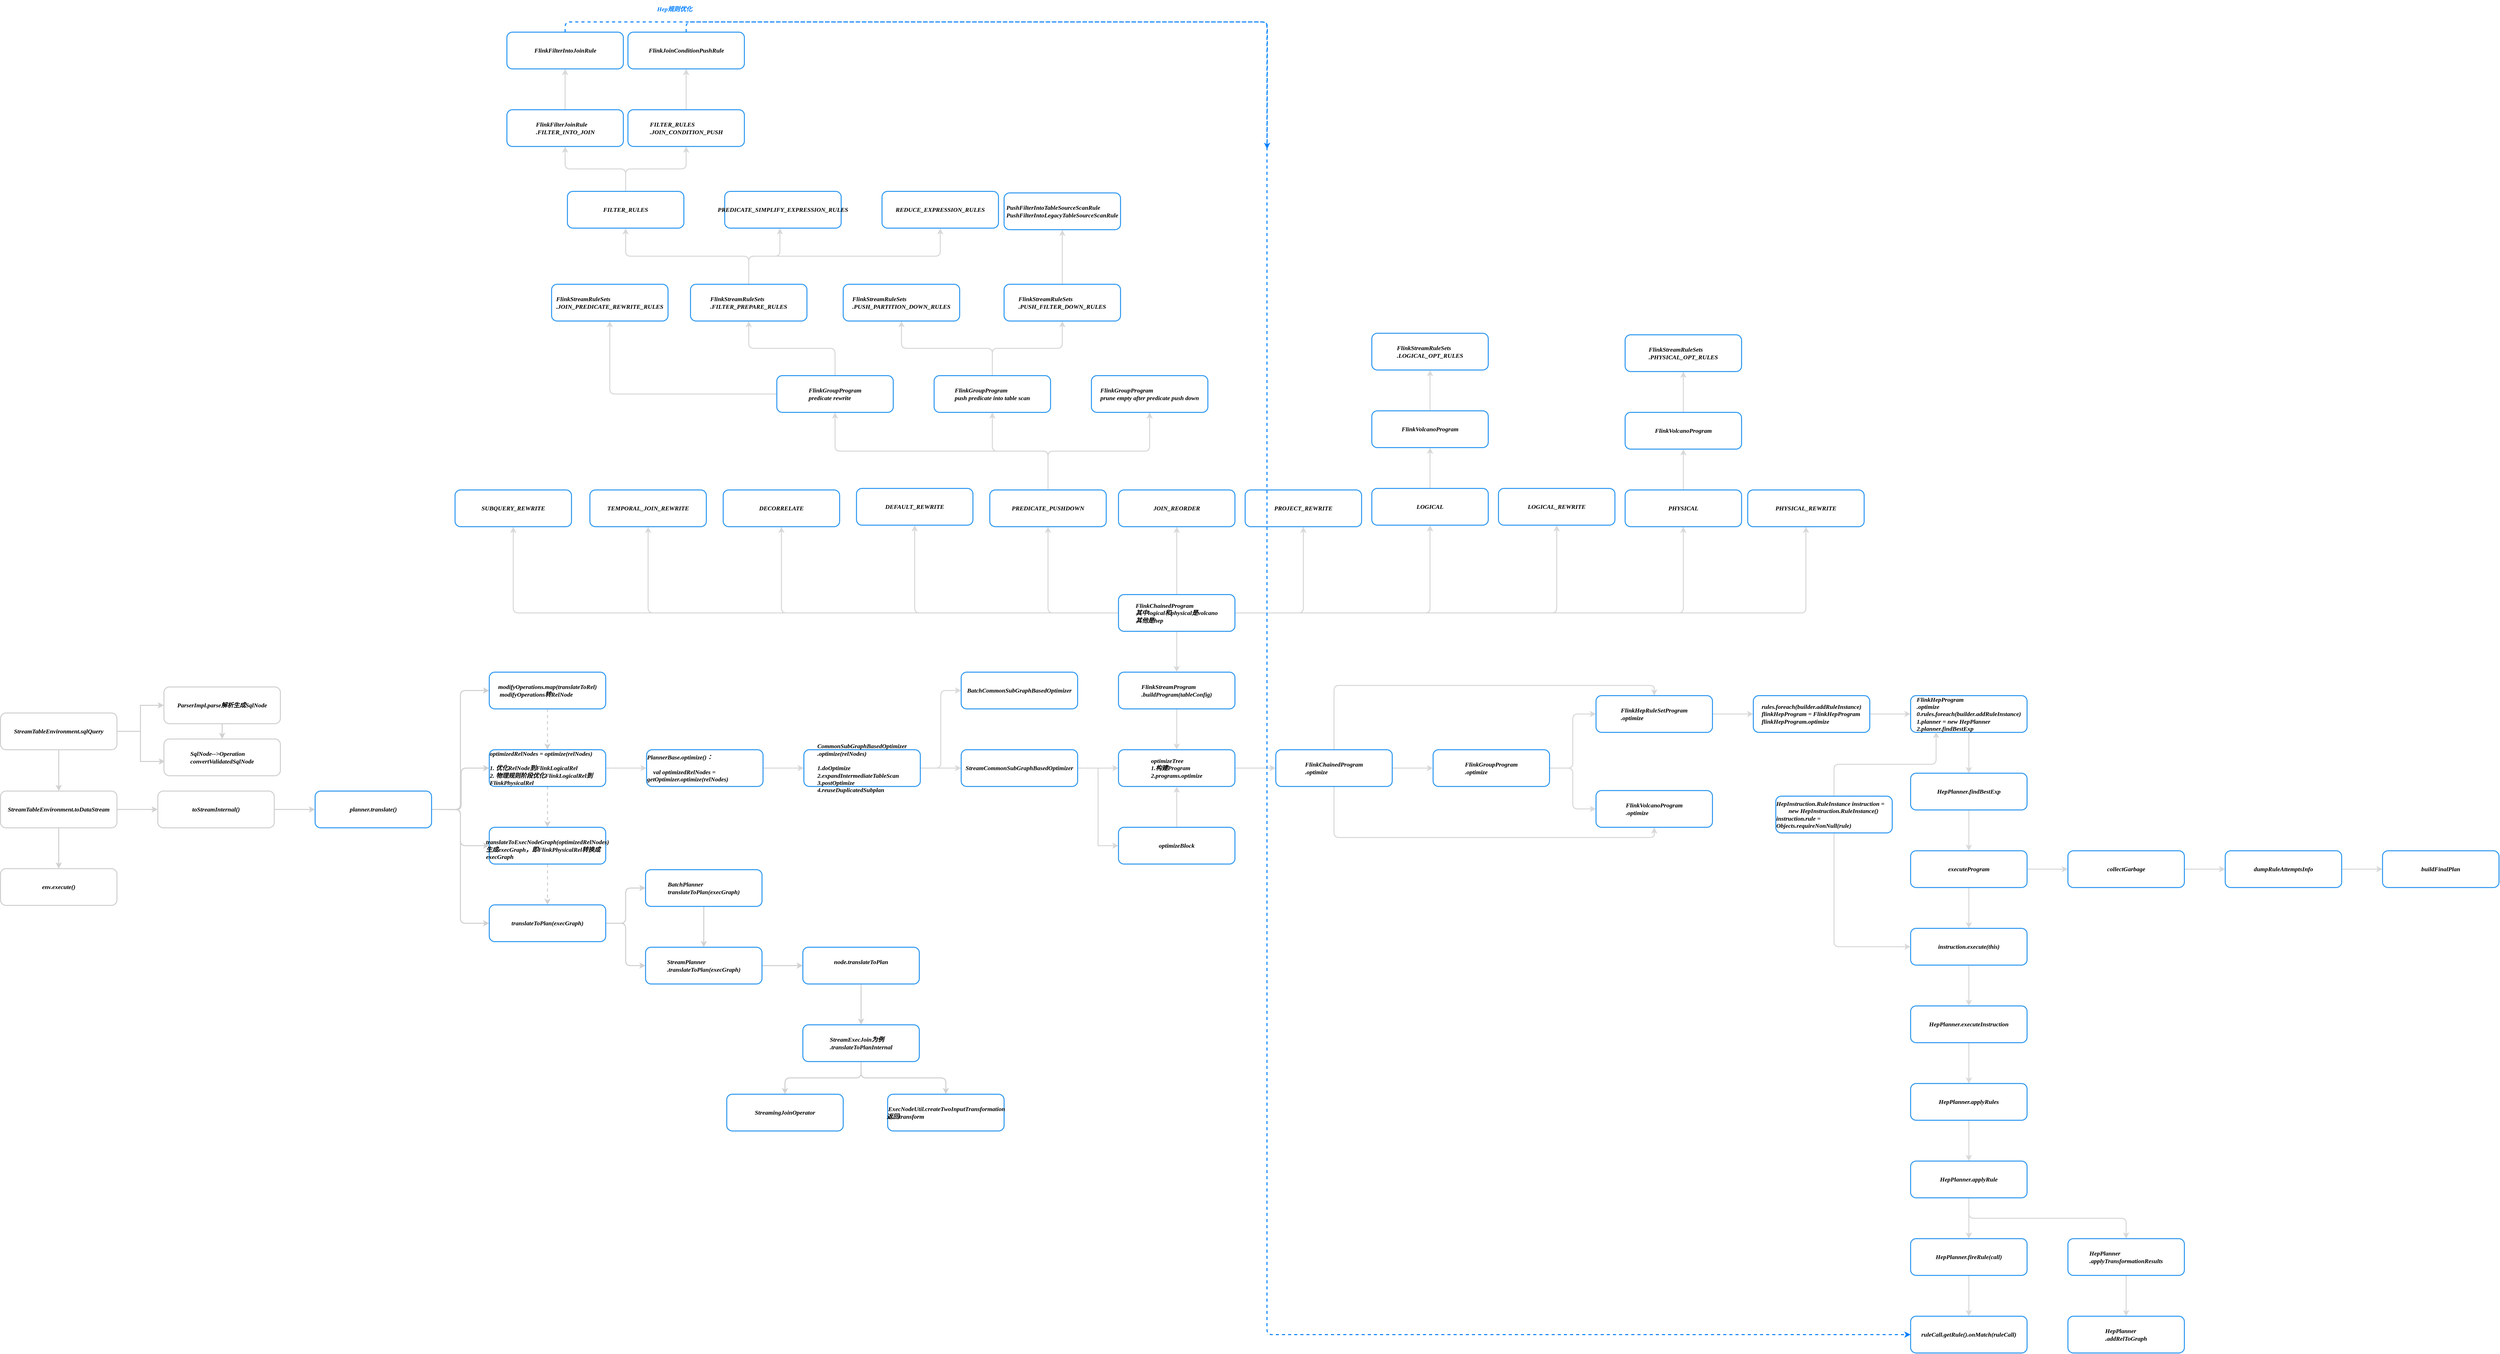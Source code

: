 <mxfile version="20.3.6" type="github">
  <diagram id="4kLa4Momye6eRYNvdGWG" name="第 1 页">
    <mxGraphModel dx="1422" dy="3044" grid="0" gridSize="10" guides="1" tooltips="1" connect="1" arrows="1" fold="1" page="1" pageScale="1" pageWidth="827" pageHeight="1169" background="#ffffff" math="0" shadow="0">
      <root>
        <mxCell id="0" />
        <mxCell id="1" parent="0" />
        <mxCell id="C2oPPoowabkBdJ4QF8pV-6" value="" style="edgeStyle=orthogonalEdgeStyle;rounded=0;orthogonalLoop=1;jettySize=auto;html=1;fontColor=#18A0FB;strokeColor=#D1D1D1;strokeWidth=2;fontSize=12;fontFamily=Comic Sans MS;fontStyle=3" parent="1" source="C2oPPoowabkBdJ4QF8pV-3" target="C2oPPoowabkBdJ4QF8pV-5" edge="1">
          <mxGeometry relative="1" as="geometry" />
        </mxCell>
        <mxCell id="C2oPPoowabkBdJ4QF8pV-11" value="" style="edgeStyle=orthogonalEdgeStyle;shape=connector;rounded=0;orthogonalLoop=1;jettySize=auto;html=1;labelBackgroundColor=default;fontFamily=Comic Sans MS;fontSize=12;fontColor=default;endArrow=classic;strokeColor=#D1D1D1;strokeWidth=2;fontStyle=3" parent="1" source="C2oPPoowabkBdJ4QF8pV-3" target="C2oPPoowabkBdJ4QF8pV-10" edge="1">
          <mxGeometry relative="1" as="geometry" />
        </mxCell>
        <mxCell id="C2oPPoowabkBdJ4QF8pV-39" style="edgeStyle=orthogonalEdgeStyle;shape=connector;rounded=0;orthogonalLoop=1;jettySize=auto;html=1;exitX=1;exitY=0.5;exitDx=0;exitDy=0;entryX=0.009;entryY=0.611;entryDx=0;entryDy=0;entryPerimeter=0;labelBackgroundColor=default;fontFamily=Comic Sans MS;fontSize=12;fontColor=default;endArrow=classic;strokeColor=#D1D1D1;strokeWidth=2;fontStyle=3" parent="1" source="C2oPPoowabkBdJ4QF8pV-3" target="C2oPPoowabkBdJ4QF8pV-37" edge="1">
          <mxGeometry relative="1" as="geometry" />
        </mxCell>
        <mxCell id="C2oPPoowabkBdJ4QF8pV-3" value="&lt;span style=&quot;text-align: left; font-size: 12px;&quot;&gt;StreamTableEnvironment.sqlQuery&lt;/span&gt;" style="rounded=1;whiteSpace=wrap;html=1;fillColor=#FFFFFF;shadow=0;strokeWidth=2;strokeColor=#D1D1D1;fontSize=12;fontFamily=Comic Sans MS;fontStyle=3" parent="1" vertex="1">
          <mxGeometry x="86" y="76" width="228" height="72" as="geometry" />
        </mxCell>
        <mxCell id="C2oPPoowabkBdJ4QF8pV-9" value="" style="edgeStyle=orthogonalEdgeStyle;shape=connector;rounded=0;orthogonalLoop=1;jettySize=auto;html=1;labelBackgroundColor=default;fontFamily=Comic Sans MS;fontSize=12;fontColor=default;endArrow=classic;strokeColor=#D1D1D1;strokeWidth=2;fontStyle=3" parent="1" source="C2oPPoowabkBdJ4QF8pV-5" target="C2oPPoowabkBdJ4QF8pV-8" edge="1">
          <mxGeometry relative="1" as="geometry" />
        </mxCell>
        <mxCell id="C2oPPoowabkBdJ4QF8pV-13" value="" style="edgeStyle=orthogonalEdgeStyle;shape=connector;rounded=0;orthogonalLoop=1;jettySize=auto;html=1;labelBackgroundColor=default;fontFamily=Comic Sans MS;fontSize=12;fontColor=default;endArrow=classic;strokeColor=#D1D1D1;strokeWidth=2;fontStyle=3" parent="1" source="C2oPPoowabkBdJ4QF8pV-5" target="C2oPPoowabkBdJ4QF8pV-12" edge="1">
          <mxGeometry relative="1" as="geometry" />
        </mxCell>
        <mxCell id="C2oPPoowabkBdJ4QF8pV-5" value="&lt;span style=&quot;text-align: left; font-size: 12px;&quot;&gt;StreamTableEnvironment.&lt;/span&gt;toDataStream" style="rounded=1;whiteSpace=wrap;html=1;fillColor=#FFFFFF;shadow=0;strokeWidth=2;strokeColor=#D1D1D1;fontSize=12;fontFamily=Comic Sans MS;fontStyle=3" parent="1" vertex="1">
          <mxGeometry x="86" y="229" width="228" height="72" as="geometry" />
        </mxCell>
        <mxCell id="C2oPPoowabkBdJ4QF8pV-8" value="&lt;div style=&quot;text-align: left; font-size: 12px;&quot;&gt;&lt;span style=&quot;background-color: initial; font-size: 12px;&quot;&gt;env.execute()&lt;/span&gt;&lt;/div&gt;" style="rounded=1;whiteSpace=wrap;html=1;fillColor=#FFFFFF;shadow=0;strokeWidth=2;strokeColor=#D1D1D1;fontSize=12;fontFamily=Comic Sans MS;fontStyle=3" parent="1" vertex="1">
          <mxGeometry x="86" y="381" width="228" height="72" as="geometry" />
        </mxCell>
        <mxCell id="C2oPPoowabkBdJ4QF8pV-38" value="" style="edgeStyle=orthogonalEdgeStyle;shape=connector;rounded=0;orthogonalLoop=1;jettySize=auto;html=1;labelBackgroundColor=default;fontFamily=Comic Sans MS;fontSize=12;fontColor=default;endArrow=classic;strokeColor=#D1D1D1;strokeWidth=2;fontStyle=3" parent="1" source="C2oPPoowabkBdJ4QF8pV-10" target="C2oPPoowabkBdJ4QF8pV-37" edge="1">
          <mxGeometry relative="1" as="geometry" />
        </mxCell>
        <mxCell id="C2oPPoowabkBdJ4QF8pV-10" value="&lt;div style=&quot;text-align: left; font-size: 12px;&quot;&gt;&lt;span style=&quot;background-color: initial; font-size: 12px;&quot;&gt;ParserImpl.parse解析生成SqlNode&lt;/span&gt;&lt;/div&gt;" style="rounded=1;whiteSpace=wrap;html=1;fillColor=#FFFFFF;shadow=0;strokeWidth=2;strokeColor=#D1D1D1;fontSize=12;fontFamily=Comic Sans MS;fontStyle=3" parent="1" vertex="1">
          <mxGeometry x="406" y="25" width="228" height="72" as="geometry" />
        </mxCell>
        <mxCell id="C2oPPoowabkBdJ4QF8pV-15" value="" style="edgeStyle=orthogonalEdgeStyle;shape=connector;rounded=0;orthogonalLoop=1;jettySize=auto;html=1;labelBackgroundColor=default;fontFamily=Comic Sans MS;fontSize=12;fontColor=default;endArrow=classic;strokeColor=#D1D1D1;strokeWidth=2;fontStyle=3" parent="1" source="C2oPPoowabkBdJ4QF8pV-12" target="C2oPPoowabkBdJ4QF8pV-14" edge="1">
          <mxGeometry relative="1" as="geometry" />
        </mxCell>
        <mxCell id="C2oPPoowabkBdJ4QF8pV-12" value="&lt;div style=&quot;text-align: left; font-size: 12px;&quot;&gt;&lt;span style=&quot;background-color: initial; font-size: 12px;&quot;&gt;toStreamInternal()&lt;/span&gt;&lt;/div&gt;" style="rounded=1;whiteSpace=wrap;html=1;fillColor=#FFFFFF;shadow=0;strokeWidth=2;strokeColor=#D1D1D1;fontSize=12;fontFamily=Comic Sans MS;fontStyle=3" parent="1" vertex="1">
          <mxGeometry x="394" y="229" width="228" height="72" as="geometry" />
        </mxCell>
        <mxCell id="C2oPPoowabkBdJ4QF8pV-22" style="edgeStyle=orthogonalEdgeStyle;shape=connector;rounded=1;orthogonalLoop=1;jettySize=auto;html=1;exitX=1;exitY=0.5;exitDx=0;exitDy=0;entryX=0;entryY=0.5;entryDx=0;entryDy=0;labelBackgroundColor=default;fontFamily=Comic Sans MS;fontSize=12;fontColor=default;endArrow=classic;strokeColor=#D1D1D1;strokeWidth=2;fontStyle=3" parent="1" source="C2oPPoowabkBdJ4QF8pV-14" target="C2oPPoowabkBdJ4QF8pV-19" edge="1">
          <mxGeometry relative="1" as="geometry" />
        </mxCell>
        <mxCell id="C2oPPoowabkBdJ4QF8pV-29" style="edgeStyle=orthogonalEdgeStyle;shape=connector;rounded=1;orthogonalLoop=1;jettySize=auto;html=1;entryX=0;entryY=0.5;entryDx=0;entryDy=0;labelBackgroundColor=default;fontFamily=Comic Sans MS;fontSize=12;fontColor=default;endArrow=classic;strokeColor=#D1D1D1;strokeWidth=2;fontStyle=3" parent="1" target="C2oPPoowabkBdJ4QF8pV-23" edge="1">
          <mxGeometry relative="1" as="geometry">
            <mxPoint x="932" y="265" as="sourcePoint" />
          </mxGeometry>
        </mxCell>
        <mxCell id="C2oPPoowabkBdJ4QF8pV-30" style="edgeStyle=orthogonalEdgeStyle;shape=connector;rounded=1;orthogonalLoop=1;jettySize=auto;html=1;exitX=1;exitY=0.5;exitDx=0;exitDy=0;entryX=0;entryY=0.5;entryDx=0;entryDy=0;labelBackgroundColor=default;fontFamily=Comic Sans MS;fontSize=12;fontColor=default;endArrow=classic;strokeColor=#D1D1D1;strokeWidth=2;fontStyle=3" parent="1" source="C2oPPoowabkBdJ4QF8pV-14" target="C2oPPoowabkBdJ4QF8pV-25" edge="1">
          <mxGeometry relative="1" as="geometry" />
        </mxCell>
        <mxCell id="C2oPPoowabkBdJ4QF8pV-31" style="edgeStyle=orthogonalEdgeStyle;shape=connector;rounded=1;orthogonalLoop=1;jettySize=auto;html=1;exitX=1;exitY=0.5;exitDx=0;exitDy=0;entryX=0;entryY=0.5;entryDx=0;entryDy=0;labelBackgroundColor=default;fontFamily=Comic Sans MS;fontSize=12;fontColor=default;endArrow=classic;strokeColor=#D1D1D1;strokeWidth=2;fontStyle=3" parent="1" source="C2oPPoowabkBdJ4QF8pV-14" target="C2oPPoowabkBdJ4QF8pV-27" edge="1">
          <mxGeometry relative="1" as="geometry" />
        </mxCell>
        <mxCell id="C2oPPoowabkBdJ4QF8pV-14" value="&lt;div style=&quot;text-align: left; font-size: 12px;&quot;&gt;planner.translate()&lt;br style=&quot;font-size: 12px;&quot;&gt;&lt;/div&gt;" style="rounded=1;whiteSpace=wrap;html=1;fillColor=#FFFFFF;shadow=0;strokeWidth=2;strokeColor=#339AF0;fontSize=12;fontFamily=Comic Sans MS;fontStyle=3" parent="1" vertex="1">
          <mxGeometry x="702" y="229" width="228" height="72" as="geometry" />
        </mxCell>
        <mxCell id="C2oPPoowabkBdJ4QF8pV-24" value="" style="edgeStyle=orthogonalEdgeStyle;shape=connector;rounded=0;orthogonalLoop=1;jettySize=auto;html=1;labelBackgroundColor=default;fontFamily=Comic Sans MS;fontSize=12;fontColor=default;endArrow=classic;strokeColor=#D1D1D1;strokeWidth=2;dashed=1;fontStyle=3" parent="1" source="C2oPPoowabkBdJ4QF8pV-19" target="C2oPPoowabkBdJ4QF8pV-23" edge="1">
          <mxGeometry relative="1" as="geometry" />
        </mxCell>
        <mxCell id="C2oPPoowabkBdJ4QF8pV-19" value="&lt;div style=&quot;text-align: left; font-size: 12px;&quot;&gt;modifyOperations.map(translateToRel)&lt;br style=&quot;font-size: 12px;&quot;&gt;&lt;/div&gt;&lt;div style=&quot;text-align: left; font-size: 12px;&quot;&gt;&amp;nbsp;modifyOperations转RelNode&lt;/div&gt;" style="rounded=1;whiteSpace=wrap;html=1;fillColor=#FFFFFF;shadow=0;strokeWidth=2;strokeColor=#339AF0;fontSize=12;fontFamily=Comic Sans MS;fontStyle=3" parent="1" vertex="1">
          <mxGeometry x="1043" y="-4" width="228" height="72" as="geometry" />
        </mxCell>
        <mxCell id="C2oPPoowabkBdJ4QF8pV-26" value="" style="edgeStyle=orthogonalEdgeStyle;shape=connector;rounded=0;orthogonalLoop=1;jettySize=auto;html=1;labelBackgroundColor=default;fontFamily=Comic Sans MS;fontSize=12;fontColor=default;endArrow=classic;strokeColor=#D1D1D1;strokeWidth=2;dashed=1;fontStyle=3" parent="1" source="C2oPPoowabkBdJ4QF8pV-23" target="C2oPPoowabkBdJ4QF8pV-25" edge="1">
          <mxGeometry relative="1" as="geometry" />
        </mxCell>
        <mxCell id="SW_qonmisXzpycMB33D1-2" value="" style="edgeStyle=orthogonalEdgeStyle;rounded=0;orthogonalLoop=1;jettySize=auto;html=1;fontFamily=Comic Sans MS;fontSize=12;fontColor=#007FFF;strokeColor=#D9D9D9;strokeWidth=2;fontStyle=3" parent="1" source="C2oPPoowabkBdJ4QF8pV-23" target="SW_qonmisXzpycMB33D1-1" edge="1">
          <mxGeometry relative="1" as="geometry" />
        </mxCell>
        <mxCell id="C2oPPoowabkBdJ4QF8pV-23" value="&lt;div style=&quot;text-align: left; font-size: 12px;&quot;&gt;optimizedRelNodes = optimize(relNodes)&lt;br style=&quot;font-size: 12px;&quot;&gt;&lt;/div&gt;&lt;div style=&quot;text-align: left; font-size: 12px;&quot;&gt;&lt;br style=&quot;font-size: 12px;&quot;&gt;&lt;/div&gt;&lt;div style=&quot;text-align: left; font-size: 12px;&quot;&gt;1. 优化RelNode到FlinkLogicalRel&lt;/div&gt;&lt;div style=&quot;text-align: left; font-size: 12px;&quot;&gt;2.&amp;nbsp;物理规则阶段优化FlinkLogicalRel到FlinkPhysicalRel&lt;/div&gt;" style="rounded=1;whiteSpace=wrap;html=1;fillColor=#FFFFFF;shadow=0;strokeWidth=2;strokeColor=#339AF0;fontSize=12;fontFamily=Comic Sans MS;fontStyle=3" parent="1" vertex="1">
          <mxGeometry x="1043" y="148" width="228" height="72" as="geometry" />
        </mxCell>
        <mxCell id="C2oPPoowabkBdJ4QF8pV-28" value="" style="edgeStyle=orthogonalEdgeStyle;shape=connector;rounded=0;orthogonalLoop=1;jettySize=auto;html=1;labelBackgroundColor=default;fontFamily=Comic Sans MS;fontSize=12;fontColor=default;endArrow=classic;strokeColor=#D1D1D1;strokeWidth=2;dashed=1;fontStyle=3" parent="1" source="C2oPPoowabkBdJ4QF8pV-25" target="C2oPPoowabkBdJ4QF8pV-27" edge="1">
          <mxGeometry relative="1" as="geometry" />
        </mxCell>
        <mxCell id="C2oPPoowabkBdJ4QF8pV-25" value="&lt;div style=&quot;text-align: left; font-size: 12px;&quot;&gt;&lt;br style=&quot;font-size: 12px;&quot;&gt;&lt;/div&gt;&lt;div style=&quot;text-align: left; font-size: 12px;&quot;&gt;translateToExecNodeGraph(optimizedRelNodes)&lt;/div&gt;&lt;div style=&quot;text-align: left; font-size: 12px;&quot;&gt;生成execGraph，即FlinkPhysicalRel转换成execGraph&lt;/div&gt;" style="rounded=1;whiteSpace=wrap;html=1;fillColor=#FFFFFF;shadow=0;strokeWidth=2;strokeColor=#339AF0;fontSize=12;fontFamily=Comic Sans MS;fontStyle=3" parent="1" vertex="1">
          <mxGeometry x="1043" y="300" width="228" height="72" as="geometry" />
        </mxCell>
        <mxCell id="C2oPPoowabkBdJ4QF8pV-33" value="" style="edgeStyle=orthogonalEdgeStyle;shape=connector;rounded=1;orthogonalLoop=1;jettySize=auto;html=1;labelBackgroundColor=default;fontFamily=Comic Sans MS;fontSize=12;fontColor=default;endArrow=classic;strokeColor=#D1D1D1;strokeWidth=2;fontStyle=3" parent="1" source="C2oPPoowabkBdJ4QF8pV-27" target="C2oPPoowabkBdJ4QF8pV-32" edge="1">
          <mxGeometry relative="1" as="geometry" />
        </mxCell>
        <mxCell id="C2oPPoowabkBdJ4QF8pV-36" style="edgeStyle=orthogonalEdgeStyle;shape=connector;rounded=1;orthogonalLoop=1;jettySize=auto;html=1;exitX=1;exitY=0.5;exitDx=0;exitDy=0;entryX=0;entryY=0.5;entryDx=0;entryDy=0;labelBackgroundColor=default;fontFamily=Comic Sans MS;fontSize=12;fontColor=default;endArrow=classic;strokeColor=#D1D1D1;strokeWidth=2;fontStyle=3" parent="1" source="C2oPPoowabkBdJ4QF8pV-27" target="C2oPPoowabkBdJ4QF8pV-34" edge="1">
          <mxGeometry relative="1" as="geometry" />
        </mxCell>
        <mxCell id="C2oPPoowabkBdJ4QF8pV-27" value="&lt;div style=&quot;text-align: left; font-size: 12px;&quot;&gt;translateToPlan(execGraph)&lt;br style=&quot;font-size: 12px;&quot;&gt;&lt;/div&gt;" style="rounded=1;whiteSpace=wrap;html=1;fillColor=#FFFFFF;shadow=0;strokeWidth=2;strokeColor=#339AF0;fontSize=12;fontFamily=Comic Sans MS;fontStyle=3" parent="1" vertex="1">
          <mxGeometry x="1043" y="452" width="228" height="72" as="geometry" />
        </mxCell>
        <mxCell id="C2oPPoowabkBdJ4QF8pV-35" value="" style="edgeStyle=orthogonalEdgeStyle;shape=connector;rounded=0;orthogonalLoop=1;jettySize=auto;html=1;labelBackgroundColor=default;fontFamily=Comic Sans MS;fontSize=12;fontColor=default;endArrow=classic;strokeColor=#D1D1D1;strokeWidth=2;fontStyle=3" parent="1" source="C2oPPoowabkBdJ4QF8pV-32" target="C2oPPoowabkBdJ4QF8pV-34" edge="1">
          <mxGeometry relative="1" as="geometry" />
        </mxCell>
        <mxCell id="C2oPPoowabkBdJ4QF8pV-32" value="&lt;div style=&quot;text-align: left; font-size: 12px;&quot;&gt;BatchPlanner&lt;/div&gt;&lt;div style=&quot;text-align: left; font-size: 12px;&quot;&gt;&lt;span style=&quot;background-color: initial; font-size: 12px;&quot;&gt;translateToPlan(execGraph)&lt;/span&gt;&lt;/div&gt;" style="rounded=1;whiteSpace=wrap;html=1;fillColor=#FFFFFF;shadow=0;strokeWidth=2;strokeColor=#339AF0;fontSize=12;fontFamily=Comic Sans MS;fontStyle=3" parent="1" vertex="1">
          <mxGeometry x="1349" y="383" width="228" height="72" as="geometry" />
        </mxCell>
        <mxCell id="C2oPPoowabkBdJ4QF8pV-41" value="" style="edgeStyle=orthogonalEdgeStyle;shape=connector;rounded=0;orthogonalLoop=1;jettySize=auto;html=1;labelBackgroundColor=default;fontFamily=Comic Sans MS;fontSize=12;fontColor=default;endArrow=classic;strokeColor=#D1D1D1;strokeWidth=2;fontStyle=3" parent="1" source="C2oPPoowabkBdJ4QF8pV-34" target="C2oPPoowabkBdJ4QF8pV-40" edge="1">
          <mxGeometry relative="1" as="geometry" />
        </mxCell>
        <mxCell id="C2oPPoowabkBdJ4QF8pV-34" value="&lt;div style=&quot;text-align: left; font-size: 12px;&quot;&gt;StreamPlanner&lt;/div&gt;&lt;div style=&quot;text-align: left; font-size: 12px;&quot;&gt;.translateToPlan(execGraph)&lt;br style=&quot;font-size: 12px;&quot;&gt;&lt;/div&gt;" style="rounded=1;whiteSpace=wrap;html=1;fillColor=#FFFFFF;shadow=0;strokeWidth=2;strokeColor=#339AF0;fontSize=12;fontFamily=Comic Sans MS;fontStyle=3" parent="1" vertex="1">
          <mxGeometry x="1349" y="535" width="228" height="72" as="geometry" />
        </mxCell>
        <mxCell id="C2oPPoowabkBdJ4QF8pV-37" value="&lt;div style=&quot;text-align: left; font-size: 12px;&quot;&gt;SqlNode--&amp;gt;Operation&lt;/div&gt;&lt;div style=&quot;text-align: left; font-size: 12px;&quot;&gt;convertValidatedSqlNode&lt;br style=&quot;font-size: 12px;&quot;&gt;&lt;/div&gt;" style="rounded=1;whiteSpace=wrap;html=1;fillColor=#FFFFFF;shadow=0;strokeWidth=2;strokeColor=#D1D1D1;fontSize=12;fontFamily=Comic Sans MS;fontStyle=3" parent="1" vertex="1">
          <mxGeometry x="406" y="127" width="228" height="72" as="geometry" />
        </mxCell>
        <mxCell id="C2oPPoowabkBdJ4QF8pV-43" value="" style="edgeStyle=orthogonalEdgeStyle;shape=connector;rounded=0;orthogonalLoop=1;jettySize=auto;html=1;labelBackgroundColor=default;fontFamily=Comic Sans MS;fontSize=12;fontColor=default;endArrow=classic;strokeColor=#D1D1D1;strokeWidth=2;fontStyle=3" parent="1" source="C2oPPoowabkBdJ4QF8pV-40" target="C2oPPoowabkBdJ4QF8pV-42" edge="1">
          <mxGeometry relative="1" as="geometry" />
        </mxCell>
        <mxCell id="C2oPPoowabkBdJ4QF8pV-40" value="&lt;div style=&quot;text-align: left; font-size: 12px;&quot;&gt;node.translateToPlan&lt;br style=&quot;font-size: 12px;&quot;&gt;&lt;/div&gt;&lt;div style=&quot;text-align: left; font-size: 12px;&quot;&gt;&lt;br style=&quot;font-size: 12px;&quot;&gt;&lt;/div&gt;" style="rounded=1;whiteSpace=wrap;html=1;fillColor=#FFFFFF;shadow=0;strokeWidth=2;strokeColor=#339AF0;fontSize=12;fontFamily=Comic Sans MS;fontStyle=3" parent="1" vertex="1">
          <mxGeometry x="1657" y="535" width="228" height="72" as="geometry" />
        </mxCell>
        <mxCell id="C2oPPoowabkBdJ4QF8pV-45" value="" style="edgeStyle=orthogonalEdgeStyle;shape=connector;rounded=1;orthogonalLoop=1;jettySize=auto;html=1;labelBackgroundColor=default;fontFamily=Comic Sans MS;fontSize=12;fontColor=default;endArrow=classic;strokeColor=#D1D1D1;strokeWidth=2;fontStyle=3" parent="1" source="C2oPPoowabkBdJ4QF8pV-42" target="C2oPPoowabkBdJ4QF8pV-44" edge="1">
          <mxGeometry relative="1" as="geometry" />
        </mxCell>
        <mxCell id="C2oPPoowabkBdJ4QF8pV-48" style="edgeStyle=orthogonalEdgeStyle;shape=connector;rounded=1;orthogonalLoop=1;jettySize=auto;html=1;exitX=0.5;exitY=1;exitDx=0;exitDy=0;labelBackgroundColor=default;fontFamily=Comic Sans MS;fontSize=12;fontColor=default;endArrow=classic;strokeColor=#D1D1D1;strokeWidth=2;fontStyle=3" parent="1" source="C2oPPoowabkBdJ4QF8pV-42" target="C2oPPoowabkBdJ4QF8pV-46" edge="1">
          <mxGeometry relative="1" as="geometry" />
        </mxCell>
        <mxCell id="C2oPPoowabkBdJ4QF8pV-42" value="&lt;div style=&quot;text-align: left; font-size: 12px;&quot;&gt;StreamExecJoin为例&lt;br style=&quot;font-size: 12px;&quot;&gt;&lt;/div&gt;&lt;div style=&quot;text-align: left; font-size: 12px;&quot;&gt;.translateToPlanInternal&lt;/div&gt;" style="rounded=1;whiteSpace=wrap;html=1;fillColor=#FFFFFF;shadow=0;strokeWidth=2;strokeColor=#339AF0;fontSize=12;fontFamily=Comic Sans MS;fontStyle=3" parent="1" vertex="1">
          <mxGeometry x="1657" y="687" width="228" height="72" as="geometry" />
        </mxCell>
        <mxCell id="C2oPPoowabkBdJ4QF8pV-44" value="&lt;div style=&quot;text-align: left; font-size: 12px;&quot;&gt;StreamingJoinOperator&lt;br style=&quot;font-size: 12px;&quot;&gt;&lt;/div&gt;" style="rounded=1;whiteSpace=wrap;html=1;fillColor=#FFFFFF;shadow=0;strokeWidth=2;strokeColor=#339AF0;fontSize=12;fontFamily=Comic Sans MS;fontStyle=3" parent="1" vertex="1">
          <mxGeometry x="1508" y="823" width="228" height="72" as="geometry" />
        </mxCell>
        <mxCell id="C2oPPoowabkBdJ4QF8pV-46" value="&lt;div style=&quot;text-align: left; font-size: 12px;&quot;&gt;&amp;nbsp;ExecNodeUtil.createTwoInputTransformation&lt;br style=&quot;font-size: 12px;&quot;&gt;&lt;/div&gt;&lt;div style=&quot;text-align: left; font-size: 12px;&quot;&gt;返回transform&lt;/div&gt;" style="rounded=1;whiteSpace=wrap;html=1;fillColor=#FFFFFF;shadow=0;strokeWidth=2;strokeColor=#339AF0;fontSize=12;fontFamily=Comic Sans MS;fontStyle=3" parent="1" vertex="1">
          <mxGeometry x="1823" y="823" width="228" height="72" as="geometry" />
        </mxCell>
        <mxCell id="SW_qonmisXzpycMB33D1-4" value="" style="edgeStyle=orthogonalEdgeStyle;rounded=0;orthogonalLoop=1;jettySize=auto;html=1;fontFamily=Comic Sans MS;fontSize=12;fontColor=#007FFF;strokeColor=#D9D9D9;strokeWidth=2;fontStyle=3" parent="1" source="SW_qonmisXzpycMB33D1-1" target="SW_qonmisXzpycMB33D1-3" edge="1">
          <mxGeometry relative="1" as="geometry" />
        </mxCell>
        <mxCell id="SW_qonmisXzpycMB33D1-1" value="&lt;div style=&quot;text-align: left; font-size: 12px;&quot;&gt;PlannerBase.&lt;span style=&quot;background-color: initial; font-size: 12px;&quot;&gt;optimize()：&lt;/span&gt;&lt;/div&gt;&lt;div style=&quot;text-align: left; font-size: 12px;&quot;&gt;&lt;span style=&quot;background-color: initial; font-size: 12px;&quot;&gt;&lt;br style=&quot;font-size: 12px;&quot;&gt;&lt;/span&gt;&lt;/div&gt;&lt;div style=&quot;text-align: left; font-size: 12px;&quot;&gt;&amp;nbsp; &amp;nbsp; val optimizedRelNodes = getOptimizer.optimize(relNodes)&lt;/div&gt;" style="rounded=1;whiteSpace=wrap;html=1;fillColor=#FFFFFF;shadow=0;strokeWidth=2;strokeColor=#339AF0;fontSize=12;fontFamily=Comic Sans MS;fontStyle=3" parent="1" vertex="1">
          <mxGeometry x="1351" y="148" width="228" height="72" as="geometry" />
        </mxCell>
        <mxCell id="SW_qonmisXzpycMB33D1-6" value="" style="edgeStyle=orthogonalEdgeStyle;rounded=0;orthogonalLoop=1;jettySize=auto;html=1;fontFamily=Comic Sans MS;fontSize=12;fontColor=#007FFF;strokeColor=#D9D9D9;strokeWidth=2;fontStyle=3" parent="1" source="SW_qonmisXzpycMB33D1-3" target="SW_qonmisXzpycMB33D1-5" edge="1">
          <mxGeometry relative="1" as="geometry" />
        </mxCell>
        <mxCell id="SW_qonmisXzpycMB33D1-9" style="edgeStyle=orthogonalEdgeStyle;rounded=1;orthogonalLoop=1;jettySize=auto;html=1;exitX=1;exitY=0.5;exitDx=0;exitDy=0;entryX=0;entryY=0.5;entryDx=0;entryDy=0;fontFamily=Comic Sans MS;fontSize=12;fontColor=#007FFF;strokeColor=#D9D9D9;strokeWidth=2;fontStyle=3" parent="1" source="SW_qonmisXzpycMB33D1-3" target="SW_qonmisXzpycMB33D1-7" edge="1">
          <mxGeometry relative="1" as="geometry" />
        </mxCell>
        <mxCell id="SW_qonmisXzpycMB33D1-3" value="&lt;div style=&quot;text-align: left; font-size: 12px;&quot;&gt;CommonSubGraphBasedOptimizer&lt;/div&gt;&lt;div style=&quot;text-align: left; font-size: 12px;&quot;&gt;.optimize(relNodes)&lt;/div&gt;&lt;div style=&quot;text-align: left; font-size: 12px;&quot;&gt;&lt;br style=&quot;font-size: 12px;&quot;&gt;&lt;/div&gt;&lt;div style=&quot;text-align: left; font-size: 12px;&quot;&gt;1.doOptimize&lt;/div&gt;&lt;div style=&quot;text-align: left; font-size: 12px;&quot;&gt;2.expandIntermediateTableScan&lt;/div&gt;&lt;div style=&quot;text-align: left; font-size: 12px;&quot;&gt;3.postOptimize&lt;/div&gt;&lt;div style=&quot;text-align: left; font-size: 12px;&quot;&gt;4.reuseDuplicatedSubplan&lt;/div&gt;" style="rounded=1;whiteSpace=wrap;html=1;fillColor=#FFFFFF;shadow=0;strokeWidth=2;strokeColor=#339AF0;fontSize=12;fontFamily=Comic Sans MS;fontStyle=3" parent="1" vertex="1">
          <mxGeometry x="1659" y="148" width="228" height="72" as="geometry" />
        </mxCell>
        <mxCell id="SW_qonmisXzpycMB33D1-11" value="" style="edgeStyle=orthogonalEdgeStyle;rounded=0;orthogonalLoop=1;jettySize=auto;html=1;fontFamily=Comic Sans MS;fontSize=12;fontColor=#007FFF;strokeColor=#D9D9D9;strokeWidth=2;fontStyle=3" parent="1" source="SW_qonmisXzpycMB33D1-5" target="SW_qonmisXzpycMB33D1-10" edge="1">
          <mxGeometry relative="1" as="geometry" />
        </mxCell>
        <mxCell id="SW_qonmisXzpycMB33D1-14" style="edgeStyle=orthogonalEdgeStyle;rounded=0;orthogonalLoop=1;jettySize=auto;html=1;exitX=1;exitY=0.5;exitDx=0;exitDy=0;entryX=0;entryY=0.5;entryDx=0;entryDy=0;fontFamily=Comic Sans MS;fontSize=12;fontColor=#007FFF;strokeColor=#D9D9D9;strokeWidth=2;fontStyle=3" parent="1" source="SW_qonmisXzpycMB33D1-5" target="SW_qonmisXzpycMB33D1-12" edge="1">
          <mxGeometry relative="1" as="geometry" />
        </mxCell>
        <mxCell id="SW_qonmisXzpycMB33D1-5" value="&lt;div style=&quot;text-align: left; font-size: 12px;&quot;&gt;StreamCommonSubGraphBasedOptimizer&lt;br style=&quot;font-size: 12px;&quot;&gt;&lt;/div&gt;" style="rounded=1;whiteSpace=wrap;html=1;fillColor=#FFFFFF;shadow=0;strokeWidth=2;strokeColor=#339AF0;fontSize=12;fontFamily=Comic Sans MS;fontStyle=3" parent="1" vertex="1">
          <mxGeometry x="1967" y="148" width="228" height="72" as="geometry" />
        </mxCell>
        <mxCell id="SW_qonmisXzpycMB33D1-7" value="&lt;div style=&quot;text-align: left; font-size: 12px;&quot;&gt;BatchCommonSubGraphBasedOptimizer&lt;br style=&quot;font-size: 12px;&quot;&gt;&lt;/div&gt;" style="rounded=1;whiteSpace=wrap;html=1;fillColor=#FFFFFF;shadow=0;strokeWidth=2;strokeColor=#339AF0;fontSize=12;fontFamily=Comic Sans MS;fontStyle=3" parent="1" vertex="1">
          <mxGeometry x="1967" y="-4" width="228" height="72" as="geometry" />
        </mxCell>
        <mxCell id="SW_qonmisXzpycMB33D1-17" value="" style="edgeStyle=orthogonalEdgeStyle;rounded=0;orthogonalLoop=1;jettySize=auto;html=1;fontFamily=Comic Sans MS;fontSize=12;fontColor=#007FFF;strokeColor=#D9D9D9;strokeWidth=2;fontStyle=3" parent="1" source="SW_qonmisXzpycMB33D1-10" target="SW_qonmisXzpycMB33D1-16" edge="1">
          <mxGeometry relative="1" as="geometry" />
        </mxCell>
        <mxCell id="SW_qonmisXzpycMB33D1-10" value="&lt;div style=&quot;text-align: left; font-size: 12px;&quot;&gt;optimizeTree&lt;br style=&quot;font-size: 12px;&quot;&gt;&lt;/div&gt;&lt;div style=&quot;text-align: left; font-size: 12px;&quot;&gt;1.构建Program&lt;/div&gt;&lt;div style=&quot;text-align: left; font-size: 12px;&quot;&gt;2.programs.optimize&lt;/div&gt;" style="rounded=1;whiteSpace=wrap;html=1;fillColor=#FFFFFF;shadow=0;strokeWidth=2;strokeColor=#339AF0;fontSize=12;fontFamily=Comic Sans MS;fontStyle=3" parent="1" vertex="1">
          <mxGeometry x="2275" y="148" width="228" height="72" as="geometry" />
        </mxCell>
        <mxCell id="SW_qonmisXzpycMB33D1-15" style="edgeStyle=orthogonalEdgeStyle;rounded=0;orthogonalLoop=1;jettySize=auto;html=1;exitX=0.5;exitY=0;exitDx=0;exitDy=0;entryX=0.5;entryY=1;entryDx=0;entryDy=0;fontFamily=Comic Sans MS;fontSize=12;fontColor=#007FFF;strokeColor=#D9D9D9;strokeWidth=2;fontStyle=3" parent="1" source="SW_qonmisXzpycMB33D1-12" target="SW_qonmisXzpycMB33D1-10" edge="1">
          <mxGeometry relative="1" as="geometry" />
        </mxCell>
        <mxCell id="SW_qonmisXzpycMB33D1-12" value="&lt;div style=&quot;text-align: left; font-size: 12px;&quot;&gt;optimizeBlock&lt;br style=&quot;font-size: 12px;&quot;&gt;&lt;/div&gt;" style="rounded=1;whiteSpace=wrap;html=1;fillColor=#FFFFFF;shadow=0;strokeWidth=2;strokeColor=#339AF0;fontSize=12;fontFamily=Comic Sans MS;fontStyle=3" parent="1" vertex="1">
          <mxGeometry x="2275" y="300" width="228" height="72" as="geometry" />
        </mxCell>
        <mxCell id="SW_qonmisXzpycMB33D1-96" value="" style="edgeStyle=orthogonalEdgeStyle;rounded=0;orthogonalLoop=1;jettySize=auto;html=1;fontFamily=Comic Sans MS;fontSize=12;fontColor=#007FFF;strokeColor=#D9D9D9;strokeWidth=2;fontStyle=3" parent="1" source="SW_qonmisXzpycMB33D1-16" target="SW_qonmisXzpycMB33D1-95" edge="1">
          <mxGeometry relative="1" as="geometry" />
        </mxCell>
        <mxCell id="SW_qonmisXzpycMB33D1-103" style="edgeStyle=orthogonalEdgeStyle;rounded=1;orthogonalLoop=1;jettySize=auto;html=1;exitX=0.5;exitY=1;exitDx=0;exitDy=0;entryX=0.5;entryY=1;entryDx=0;entryDy=0;fontFamily=Comic Sans MS;fontSize=12;fontColor=#007FFF;strokeColor=#D9D9D9;strokeWidth=2;fontStyle=3" parent="1" source="SW_qonmisXzpycMB33D1-16" target="SW_qonmisXzpycMB33D1-99" edge="1">
          <mxGeometry relative="1" as="geometry" />
        </mxCell>
        <mxCell id="SW_qonmisXzpycMB33D1-104" style="edgeStyle=orthogonalEdgeStyle;rounded=1;orthogonalLoop=1;jettySize=auto;html=1;exitX=0.5;exitY=0;exitDx=0;exitDy=0;entryX=0.5;entryY=0;entryDx=0;entryDy=0;fontFamily=Comic Sans MS;fontSize=12;fontColor=#007FFF;strokeColor=#D9D9D9;strokeWidth=2;fontStyle=3" parent="1" source="SW_qonmisXzpycMB33D1-16" target="SW_qonmisXzpycMB33D1-97" edge="1">
          <mxGeometry relative="1" as="geometry" />
        </mxCell>
        <mxCell id="SW_qonmisXzpycMB33D1-16" value="&lt;div style=&quot;text-align: left; font-size: 12px;&quot;&gt;FlinkChainedProgram&lt;br style=&quot;font-size: 12px;&quot;&gt;&lt;/div&gt;&lt;div style=&quot;text-align: left; font-size: 12px;&quot;&gt;.optimize&lt;br style=&quot;font-size: 12px;&quot;&gt;&lt;/div&gt;" style="rounded=1;whiteSpace=wrap;html=1;fillColor=#FFFFFF;shadow=0;strokeWidth=2;strokeColor=#339AF0;fontSize=12;fontFamily=Comic Sans MS;fontStyle=3" parent="1" vertex="1">
          <mxGeometry x="2583" y="148" width="228" height="72" as="geometry" />
        </mxCell>
        <mxCell id="SW_qonmisXzpycMB33D1-20" style="edgeStyle=orthogonalEdgeStyle;rounded=0;orthogonalLoop=1;jettySize=auto;html=1;exitX=0.5;exitY=1;exitDx=0;exitDy=0;entryX=0.5;entryY=0;entryDx=0;entryDy=0;fontFamily=Comic Sans MS;fontSize=12;fontColor=#007FFF;strokeColor=#D9D9D9;strokeWidth=2;fontStyle=3" parent="1" source="SW_qonmisXzpycMB33D1-18" target="SW_qonmisXzpycMB33D1-10" edge="1">
          <mxGeometry relative="1" as="geometry" />
        </mxCell>
        <mxCell id="SW_qonmisXzpycMB33D1-18" value="&lt;div style=&quot;text-align: left; font-size: 12px;&quot;&gt;FlinkStreamProgram&lt;/div&gt;&lt;div style=&quot;text-align: left; font-size: 12px;&quot;&gt;.buildProgram(tableConfig)&lt;br style=&quot;font-size: 12px;&quot;&gt;&lt;/div&gt;" style="rounded=1;whiteSpace=wrap;html=1;fillColor=#FFFFFF;shadow=0;strokeWidth=2;strokeColor=#339AF0;fontSize=12;fontFamily=Comic Sans MS;fontStyle=3" parent="1" vertex="1">
          <mxGeometry x="2275" y="-4" width="228" height="72" as="geometry" />
        </mxCell>
        <mxCell id="SW_qonmisXzpycMB33D1-23" style="edgeStyle=orthogonalEdgeStyle;rounded=0;orthogonalLoop=1;jettySize=auto;html=1;exitX=0.5;exitY=1;exitDx=0;exitDy=0;entryX=0.5;entryY=0;entryDx=0;entryDy=0;fontFamily=Comic Sans MS;fontSize=12;fontColor=#007FFF;strokeColor=#D9D9D9;strokeWidth=2;fontStyle=3" parent="1" source="SW_qonmisXzpycMB33D1-21" target="SW_qonmisXzpycMB33D1-18" edge="1">
          <mxGeometry relative="1" as="geometry" />
        </mxCell>
        <mxCell id="SW_qonmisXzpycMB33D1-29" value="" style="edgeStyle=orthogonalEdgeStyle;rounded=1;orthogonalLoop=1;jettySize=auto;html=1;fontFamily=Comic Sans MS;fontSize=12;fontColor=#007FFF;strokeColor=#D9D9D9;strokeWidth=2;fontStyle=3" parent="1" source="SW_qonmisXzpycMB33D1-21" target="SW_qonmisXzpycMB33D1-28" edge="1">
          <mxGeometry relative="1" as="geometry" />
        </mxCell>
        <mxCell id="SW_qonmisXzpycMB33D1-31" value="" style="edgeStyle=orthogonalEdgeStyle;rounded=1;orthogonalLoop=1;jettySize=auto;html=1;fontFamily=Comic Sans MS;fontSize=12;fontColor=#007FFF;strokeColor=#D9D9D9;strokeWidth=2;fontStyle=3" parent="1" source="SW_qonmisXzpycMB33D1-21" target="SW_qonmisXzpycMB33D1-30" edge="1">
          <mxGeometry relative="1" as="geometry" />
        </mxCell>
        <mxCell id="SW_qonmisXzpycMB33D1-33" value="" style="edgeStyle=orthogonalEdgeStyle;rounded=1;orthogonalLoop=1;jettySize=auto;html=1;fontFamily=Comic Sans MS;fontSize=12;fontColor=#007FFF;strokeColor=#D9D9D9;strokeWidth=2;fontStyle=3" parent="1" source="SW_qonmisXzpycMB33D1-21" target="SW_qonmisXzpycMB33D1-32" edge="1">
          <mxGeometry relative="1" as="geometry" />
        </mxCell>
        <mxCell id="SW_qonmisXzpycMB33D1-35" value="" style="edgeStyle=orthogonalEdgeStyle;rounded=1;orthogonalLoop=1;jettySize=auto;html=1;fontFamily=Comic Sans MS;fontSize=12;fontColor=#007FFF;strokeColor=#D9D9D9;strokeWidth=2;fontStyle=3" parent="1" source="SW_qonmisXzpycMB33D1-21" target="SW_qonmisXzpycMB33D1-34" edge="1">
          <mxGeometry relative="1" as="geometry" />
        </mxCell>
        <mxCell id="SW_qonmisXzpycMB33D1-37" value="" style="edgeStyle=orthogonalEdgeStyle;rounded=1;orthogonalLoop=1;jettySize=auto;html=1;fontFamily=Comic Sans MS;fontSize=12;fontColor=#007FFF;strokeColor=#D9D9D9;strokeWidth=2;fontStyle=3" parent="1" source="SW_qonmisXzpycMB33D1-21" target="SW_qonmisXzpycMB33D1-36" edge="1">
          <mxGeometry relative="1" as="geometry" />
        </mxCell>
        <mxCell id="SW_qonmisXzpycMB33D1-39" value="" style="edgeStyle=orthogonalEdgeStyle;rounded=0;orthogonalLoop=1;jettySize=auto;html=1;fontFamily=Comic Sans MS;fontSize=12;fontColor=#007FFF;strokeColor=#D9D9D9;strokeWidth=2;fontStyle=3" parent="1" source="SW_qonmisXzpycMB33D1-21" target="SW_qonmisXzpycMB33D1-38" edge="1">
          <mxGeometry relative="1" as="geometry" />
        </mxCell>
        <mxCell id="SW_qonmisXzpycMB33D1-41" value="" style="edgeStyle=orthogonalEdgeStyle;rounded=1;orthogonalLoop=1;jettySize=auto;html=1;fontFamily=Comic Sans MS;fontSize=12;fontColor=#007FFF;strokeColor=#D9D9D9;strokeWidth=2;fontStyle=3" parent="1" source="SW_qonmisXzpycMB33D1-21" target="SW_qonmisXzpycMB33D1-40" edge="1">
          <mxGeometry relative="1" as="geometry" />
        </mxCell>
        <mxCell id="SW_qonmisXzpycMB33D1-43" value="" style="edgeStyle=orthogonalEdgeStyle;rounded=1;orthogonalLoop=1;jettySize=auto;html=1;fontFamily=Comic Sans MS;fontSize=12;fontColor=#007FFF;strokeColor=#D9D9D9;strokeWidth=2;fontStyle=3" parent="1" source="SW_qonmisXzpycMB33D1-21" target="SW_qonmisXzpycMB33D1-42" edge="1">
          <mxGeometry relative="1" as="geometry" />
        </mxCell>
        <mxCell id="SW_qonmisXzpycMB33D1-45" value="" style="edgeStyle=orthogonalEdgeStyle;rounded=1;orthogonalLoop=1;jettySize=auto;html=1;fontFamily=Comic Sans MS;fontSize=12;fontColor=#007FFF;strokeColor=#D9D9D9;strokeWidth=2;fontStyle=3" parent="1" source="SW_qonmisXzpycMB33D1-21" target="SW_qonmisXzpycMB33D1-44" edge="1">
          <mxGeometry relative="1" as="geometry" />
        </mxCell>
        <mxCell id="SW_qonmisXzpycMB33D1-47" value="" style="edgeStyle=orthogonalEdgeStyle;rounded=1;orthogonalLoop=1;jettySize=auto;html=1;fontFamily=Comic Sans MS;fontSize=12;fontColor=#007FFF;strokeColor=#D9D9D9;strokeWidth=2;fontStyle=3" parent="1" source="SW_qonmisXzpycMB33D1-21" target="SW_qonmisXzpycMB33D1-46" edge="1">
          <mxGeometry relative="1" as="geometry" />
        </mxCell>
        <mxCell id="SW_qonmisXzpycMB33D1-49" value="" style="edgeStyle=orthogonalEdgeStyle;rounded=1;orthogonalLoop=1;jettySize=auto;html=1;fontFamily=Comic Sans MS;fontSize=12;fontColor=#007FFF;strokeColor=#D9D9D9;strokeWidth=2;fontStyle=3" parent="1" source="SW_qonmisXzpycMB33D1-21" target="SW_qonmisXzpycMB33D1-48" edge="1">
          <mxGeometry relative="1" as="geometry" />
        </mxCell>
        <mxCell id="SW_qonmisXzpycMB33D1-21" value="&lt;div style=&quot;text-align: left; font-size: 12px;&quot;&gt;FlinkChainedProgram&lt;br style=&quot;font-size: 12px;&quot;&gt;&lt;/div&gt;&lt;div style=&quot;text-align: left; font-size: 12px;&quot;&gt;其中logical和physical是volcano&lt;/div&gt;&lt;div style=&quot;text-align: left; font-size: 12px;&quot;&gt;其他是hep&lt;/div&gt;" style="rounded=1;whiteSpace=wrap;html=1;fillColor=#FFFFFF;shadow=0;strokeWidth=2;strokeColor=#339AF0;fontSize=12;fontFamily=Comic Sans MS;fontStyle=3" parent="1" vertex="1">
          <mxGeometry x="2275" y="-156" width="228" height="72" as="geometry" />
        </mxCell>
        <mxCell id="SW_qonmisXzpycMB33D1-28" value="SUBQUERY_REWRITE" style="rounded=1;whiteSpace=wrap;html=1;fillColor=#FFFFFF;shadow=0;strokeWidth=2;strokeColor=#339AF0;fontSize=12;fontFamily=Comic Sans MS;fontStyle=3" parent="1" vertex="1">
          <mxGeometry x="976" y="-361" width="228" height="72" as="geometry" />
        </mxCell>
        <mxCell id="SW_qonmisXzpycMB33D1-30" value="&lt;div style=&quot;text-align: left; font-size: 12px;&quot;&gt;TEMPORAL_JOIN_REWRITE&lt;br style=&quot;font-size: 12px;&quot;&gt;&lt;/div&gt;" style="rounded=1;whiteSpace=wrap;html=1;fillColor=#FFFFFF;shadow=0;strokeWidth=2;strokeColor=#339AF0;fontSize=12;fontFamily=Comic Sans MS;fontStyle=3" parent="1" vertex="1">
          <mxGeometry x="1240" y="-361" width="228" height="72" as="geometry" />
        </mxCell>
        <mxCell id="SW_qonmisXzpycMB33D1-32" value="&lt;div style=&quot;text-align: left; font-size: 12px;&quot;&gt;DECORRELATE&lt;br style=&quot;font-size: 12px;&quot;&gt;&lt;/div&gt;" style="rounded=1;whiteSpace=wrap;html=1;fillColor=#FFFFFF;shadow=0;strokeWidth=2;strokeColor=#339AF0;fontSize=12;fontFamily=Comic Sans MS;fontStyle=3" parent="1" vertex="1">
          <mxGeometry x="1501" y="-361" width="228" height="72" as="geometry" />
        </mxCell>
        <mxCell id="SW_qonmisXzpycMB33D1-34" value="&lt;div style=&quot;text-align: left; font-size: 12px;&quot;&gt;DEFAULT_REWRITE&lt;br style=&quot;font-size: 12px;&quot;&gt;&lt;/div&gt;" style="rounded=1;whiteSpace=wrap;html=1;fillColor=#FFFFFF;shadow=0;strokeWidth=2;strokeColor=#339AF0;fontSize=12;fontFamily=Comic Sans MS;fontStyle=3" parent="1" vertex="1">
          <mxGeometry x="1762" y="-364" width="228" height="72" as="geometry" />
        </mxCell>
        <mxCell id="SW_qonmisXzpycMB33D1-59" value="" style="edgeStyle=orthogonalEdgeStyle;rounded=1;orthogonalLoop=1;jettySize=auto;html=1;fontFamily=Comic Sans MS;fontSize=12;fontColor=#007FFF;strokeColor=#D9D9D9;strokeWidth=2;exitX=0.5;exitY=0;exitDx=0;exitDy=0;fontStyle=3" parent="1" source="SW_qonmisXzpycMB33D1-36" target="SW_qonmisXzpycMB33D1-58" edge="1">
          <mxGeometry relative="1" as="geometry" />
        </mxCell>
        <mxCell id="SW_qonmisXzpycMB33D1-66" style="edgeStyle=orthogonalEdgeStyle;rounded=1;orthogonalLoop=1;jettySize=auto;html=1;exitX=0.5;exitY=0;exitDx=0;exitDy=0;entryX=0.5;entryY=1;entryDx=0;entryDy=0;fontFamily=Comic Sans MS;fontSize=12;fontColor=#007FFF;strokeColor=#D9D9D9;strokeWidth=2;fontStyle=3" parent="1" source="SW_qonmisXzpycMB33D1-36" target="SW_qonmisXzpycMB33D1-64" edge="1">
          <mxGeometry relative="1" as="geometry" />
        </mxCell>
        <mxCell id="SW_qonmisXzpycMB33D1-71" style="edgeStyle=orthogonalEdgeStyle;rounded=1;orthogonalLoop=1;jettySize=auto;html=1;exitX=0.5;exitY=0;exitDx=0;exitDy=0;entryX=0.5;entryY=1;entryDx=0;entryDy=0;fontFamily=Comic Sans MS;fontSize=12;fontColor=#007FFF;strokeColor=#D9D9D9;strokeWidth=2;fontStyle=3" parent="1" source="SW_qonmisXzpycMB33D1-36" target="SW_qonmisXzpycMB33D1-67" edge="1">
          <mxGeometry relative="1" as="geometry" />
        </mxCell>
        <mxCell id="SW_qonmisXzpycMB33D1-36" value="&lt;div style=&quot;text-align: left; font-size: 12px;&quot;&gt;PREDICATE_PUSHDOWN&lt;br style=&quot;font-size: 12px;&quot;&gt;&lt;/div&gt;" style="rounded=1;whiteSpace=wrap;html=1;fillColor=#FFFFFF;shadow=0;strokeWidth=2;strokeColor=#339AF0;fontSize=12;fontFamily=Comic Sans MS;fontStyle=3" parent="1" vertex="1">
          <mxGeometry x="2023" y="-361" width="228" height="72" as="geometry" />
        </mxCell>
        <mxCell id="SW_qonmisXzpycMB33D1-38" value="&lt;div style=&quot;text-align: left; font-size: 12px;&quot;&gt;JOIN_REORDER&lt;br style=&quot;font-size: 12px;&quot;&gt;&lt;/div&gt;" style="rounded=1;whiteSpace=wrap;html=1;fillColor=#FFFFFF;shadow=0;strokeWidth=2;strokeColor=#339AF0;fontSize=12;fontFamily=Comic Sans MS;fontStyle=3" parent="1" vertex="1">
          <mxGeometry x="2275" y="-361" width="228" height="72" as="geometry" />
        </mxCell>
        <mxCell id="SW_qonmisXzpycMB33D1-40" value="&lt;div style=&quot;text-align: left; font-size: 12px;&quot;&gt;PROJECT_REWRITE&lt;br style=&quot;font-size: 12px;&quot;&gt;&lt;/div&gt;" style="rounded=1;whiteSpace=wrap;html=1;fillColor=#FFFFFF;shadow=0;strokeWidth=2;strokeColor=#339AF0;fontSize=12;fontFamily=Comic Sans MS;fontStyle=3" parent="1" vertex="1">
          <mxGeometry x="2523" y="-361" width="228" height="72" as="geometry" />
        </mxCell>
        <mxCell id="SW_qonmisXzpycMB33D1-51" value="" style="edgeStyle=orthogonalEdgeStyle;rounded=0;orthogonalLoop=1;jettySize=auto;html=1;fontFamily=Comic Sans MS;fontSize=12;fontColor=#007FFF;strokeColor=#D9D9D9;strokeWidth=2;fontStyle=3" parent="1" source="SW_qonmisXzpycMB33D1-42" target="SW_qonmisXzpycMB33D1-50" edge="1">
          <mxGeometry relative="1" as="geometry" />
        </mxCell>
        <mxCell id="SW_qonmisXzpycMB33D1-42" value="&lt;div style=&quot;text-align: left; font-size: 12px;&quot;&gt;LOGICAL&lt;br style=&quot;font-size: 12px;&quot;&gt;&lt;/div&gt;" style="rounded=1;whiteSpace=wrap;html=1;fillColor=#FFFFFF;shadow=0;strokeWidth=2;strokeColor=#339AF0;fontSize=12;fontFamily=Comic Sans MS;fontStyle=3" parent="1" vertex="1">
          <mxGeometry x="2771" y="-364" width="228" height="72" as="geometry" />
        </mxCell>
        <mxCell id="SW_qonmisXzpycMB33D1-44" value="&lt;div style=&quot;text-align: left; font-size: 12px;&quot;&gt;LOGICAL_REWRITE&lt;br style=&quot;font-size: 12px;&quot;&gt;&lt;/div&gt;" style="rounded=1;whiteSpace=wrap;html=1;fillColor=#FFFFFF;shadow=0;strokeWidth=2;strokeColor=#339AF0;fontSize=12;fontFamily=Comic Sans MS;fontStyle=3" parent="1" vertex="1">
          <mxGeometry x="3019" y="-364" width="228" height="72" as="geometry" />
        </mxCell>
        <mxCell id="SW_qonmisXzpycMB33D1-53" value="" style="edgeStyle=orthogonalEdgeStyle;rounded=0;orthogonalLoop=1;jettySize=auto;html=1;fontFamily=Comic Sans MS;fontSize=12;fontColor=#007FFF;strokeColor=#D9D9D9;strokeWidth=2;fontStyle=3" parent="1" source="SW_qonmisXzpycMB33D1-46" target="SW_qonmisXzpycMB33D1-52" edge="1">
          <mxGeometry relative="1" as="geometry" />
        </mxCell>
        <mxCell id="SW_qonmisXzpycMB33D1-46" value="&lt;div style=&quot;text-align: left; font-size: 12px;&quot;&gt;PHYSICAL&lt;br style=&quot;font-size: 12px;&quot;&gt;&lt;/div&gt;" style="rounded=1;whiteSpace=wrap;html=1;fillColor=#FFFFFF;shadow=0;strokeWidth=2;strokeColor=#339AF0;fontSize=12;fontFamily=Comic Sans MS;fontStyle=3" parent="1" vertex="1">
          <mxGeometry x="3267" y="-361" width="228" height="72" as="geometry" />
        </mxCell>
        <mxCell id="SW_qonmisXzpycMB33D1-48" value="&lt;div style=&quot;text-align: left; font-size: 12px;&quot;&gt;PHYSICAL_REWRITE&lt;br style=&quot;font-size: 12px;&quot;&gt;&lt;/div&gt;" style="rounded=1;whiteSpace=wrap;html=1;fillColor=#FFFFFF;shadow=0;strokeWidth=2;strokeColor=#339AF0;fontSize=12;fontFamily=Comic Sans MS;fontStyle=3" parent="1" vertex="1">
          <mxGeometry x="3507" y="-361" width="228" height="72" as="geometry" />
        </mxCell>
        <mxCell id="SW_qonmisXzpycMB33D1-57" value="" style="edgeStyle=orthogonalEdgeStyle;rounded=0;orthogonalLoop=1;jettySize=auto;html=1;fontFamily=Comic Sans MS;fontSize=12;fontColor=#007FFF;strokeColor=#D9D9D9;strokeWidth=2;fontStyle=3" parent="1" source="SW_qonmisXzpycMB33D1-50" target="SW_qonmisXzpycMB33D1-56" edge="1">
          <mxGeometry relative="1" as="geometry" />
        </mxCell>
        <mxCell id="SW_qonmisXzpycMB33D1-50" value="&lt;div style=&quot;text-align: left; font-size: 12px;&quot;&gt;FlinkVolcanoProgram&lt;br style=&quot;font-size: 12px;&quot;&gt;&lt;/div&gt;" style="rounded=1;whiteSpace=wrap;html=1;fillColor=#FFFFFF;shadow=0;strokeWidth=2;strokeColor=#339AF0;fontSize=12;fontFamily=Comic Sans MS;fontStyle=3" parent="1" vertex="1">
          <mxGeometry x="2771" y="-516" width="228" height="72" as="geometry" />
        </mxCell>
        <mxCell id="SW_qonmisXzpycMB33D1-55" value="" style="edgeStyle=orthogonalEdgeStyle;rounded=0;orthogonalLoop=1;jettySize=auto;html=1;fontFamily=Comic Sans MS;fontSize=12;fontColor=#007FFF;strokeColor=#D9D9D9;strokeWidth=2;fontStyle=3" parent="1" source="SW_qonmisXzpycMB33D1-52" target="SW_qonmisXzpycMB33D1-54" edge="1">
          <mxGeometry relative="1" as="geometry" />
        </mxCell>
        <mxCell id="SW_qonmisXzpycMB33D1-52" value="&lt;div style=&quot;text-align: left; font-size: 12px;&quot;&gt;FlinkVolcanoProgram&lt;br style=&quot;font-size: 12px;&quot;&gt;&lt;/div&gt;" style="rounded=1;whiteSpace=wrap;html=1;fillColor=#FFFFFF;shadow=0;strokeWidth=2;strokeColor=#339AF0;fontSize=12;fontFamily=Comic Sans MS;fontStyle=3" parent="1" vertex="1">
          <mxGeometry x="3267" y="-513" width="228" height="72" as="geometry" />
        </mxCell>
        <mxCell id="SW_qonmisXzpycMB33D1-54" value="&lt;div style=&quot;text-align: left; font-size: 12px;&quot;&gt;FlinkStreamRuleSets&lt;/div&gt;&lt;div style=&quot;text-align: left; font-size: 12px;&quot;&gt;.PHYSICAL_OPT_RULES&lt;br style=&quot;font-size: 12px;&quot;&gt;&lt;/div&gt;" style="rounded=1;whiteSpace=wrap;html=1;fillColor=#FFFFFF;shadow=0;strokeWidth=2;strokeColor=#339AF0;fontSize=12;fontFamily=Comic Sans MS;fontStyle=3" parent="1" vertex="1">
          <mxGeometry x="3267" y="-665" width="228" height="72" as="geometry" />
        </mxCell>
        <mxCell id="SW_qonmisXzpycMB33D1-56" value="&lt;div style=&quot;text-align: left; font-size: 12px;&quot;&gt;FlinkStreamRuleSets&lt;/div&gt;&lt;div style=&quot;text-align: left; font-size: 12px;&quot;&gt;.LOGICAL_OPT_RULES&lt;br style=&quot;font-size: 12px;&quot;&gt;&lt;/div&gt;" style="rounded=1;whiteSpace=wrap;html=1;fillColor=#FFFFFF;shadow=0;strokeWidth=2;strokeColor=#339AF0;fontSize=12;fontFamily=Comic Sans MS;fontStyle=3" parent="1" vertex="1">
          <mxGeometry x="2771" y="-668" width="228" height="72" as="geometry" />
        </mxCell>
        <mxCell id="SW_qonmisXzpycMB33D1-61" value="" style="edgeStyle=orthogonalEdgeStyle;rounded=1;orthogonalLoop=1;jettySize=auto;html=1;fontFamily=Comic Sans MS;fontSize=12;fontColor=#007FFF;strokeColor=#D9D9D9;strokeWidth=2;fontStyle=3" parent="1" source="SW_qonmisXzpycMB33D1-58" target="SW_qonmisXzpycMB33D1-60" edge="1">
          <mxGeometry relative="1" as="geometry" />
        </mxCell>
        <mxCell id="SW_qonmisXzpycMB33D1-63" value="" style="edgeStyle=orthogonalEdgeStyle;rounded=1;orthogonalLoop=1;jettySize=auto;html=1;fontFamily=Comic Sans MS;fontSize=12;fontColor=#007FFF;strokeColor=#D9D9D9;strokeWidth=2;fontStyle=3" parent="1" source="SW_qonmisXzpycMB33D1-58" target="SW_qonmisXzpycMB33D1-62" edge="1">
          <mxGeometry relative="1" as="geometry" />
        </mxCell>
        <mxCell id="SW_qonmisXzpycMB33D1-58" value="&lt;div style=&quot;text-align: left; font-size: 12px;&quot;&gt;FlinkGroupProgram&lt;br style=&quot;font-size: 12px;&quot;&gt;&lt;/div&gt;&lt;div style=&quot;text-align: left; font-size: 12px;&quot;&gt;predicate rewrite&lt;br style=&quot;font-size: 12px;&quot;&gt;&lt;/div&gt;" style="rounded=1;whiteSpace=wrap;html=1;fillColor=#FFFFFF;shadow=0;strokeWidth=2;strokeColor=#339AF0;fontSize=12;fontFamily=Comic Sans MS;fontStyle=3" parent="1" vertex="1">
          <mxGeometry x="1606" y="-585" width="228" height="72" as="geometry" />
        </mxCell>
        <mxCell id="SW_qonmisXzpycMB33D1-60" value="&lt;div style=&quot;text-align: left; font-size: 12px;&quot;&gt;FlinkStreamRuleSets&lt;/div&gt;&lt;div style=&quot;text-align: left; font-size: 12px;&quot;&gt;.JOIN_PREDICATE_REWRITE_RULES&lt;br style=&quot;font-size: 12px;&quot;&gt;&lt;/div&gt;" style="rounded=1;whiteSpace=wrap;html=1;fillColor=#FFFFFF;shadow=0;strokeWidth=2;strokeColor=#339AF0;fontSize=12;fontFamily=Comic Sans MS;fontStyle=3" parent="1" vertex="1">
          <mxGeometry x="1165" y="-764" width="228" height="72" as="geometry" />
        </mxCell>
        <mxCell id="SW_qonmisXzpycMB33D1-74" value="" style="edgeStyle=orthogonalEdgeStyle;rounded=1;orthogonalLoop=1;jettySize=auto;html=1;fontFamily=Comic Sans MS;fontSize=12;fontColor=#007FFF;strokeColor=#D9D9D9;strokeWidth=2;exitX=0.5;exitY=0;exitDx=0;exitDy=0;fontStyle=3" parent="1" source="SW_qonmisXzpycMB33D1-62" target="SW_qonmisXzpycMB33D1-73" edge="1">
          <mxGeometry relative="1" as="geometry" />
        </mxCell>
        <mxCell id="SW_qonmisXzpycMB33D1-85" style="edgeStyle=orthogonalEdgeStyle;rounded=1;orthogonalLoop=1;jettySize=auto;html=1;exitX=0.5;exitY=0;exitDx=0;exitDy=0;entryX=0.474;entryY=1;entryDx=0;entryDy=0;entryPerimeter=0;fontFamily=Comic Sans MS;fontSize=12;fontColor=#007FFF;strokeColor=#D9D9D9;strokeWidth=2;fontStyle=3" parent="1" source="SW_qonmisXzpycMB33D1-62" target="SW_qonmisXzpycMB33D1-81" edge="1">
          <mxGeometry relative="1" as="geometry" />
        </mxCell>
        <mxCell id="SW_qonmisXzpycMB33D1-86" style="edgeStyle=orthogonalEdgeStyle;rounded=1;orthogonalLoop=1;jettySize=auto;html=1;exitX=0.5;exitY=0;exitDx=0;exitDy=0;entryX=0.5;entryY=1;entryDx=0;entryDy=0;fontFamily=Comic Sans MS;fontSize=12;fontColor=#007FFF;strokeColor=#D9D9D9;strokeWidth=2;fontStyle=3" parent="1" source="SW_qonmisXzpycMB33D1-62" target="SW_qonmisXzpycMB33D1-83" edge="1">
          <mxGeometry relative="1" as="geometry" />
        </mxCell>
        <mxCell id="SW_qonmisXzpycMB33D1-62" value="&lt;div style=&quot;text-align: left; font-size: 12px;&quot;&gt;FlinkStreamRuleSets&lt;/div&gt;&lt;div style=&quot;text-align: left; font-size: 12px;&quot;&gt;.FILTER_PREPARE_RULES&lt;br style=&quot;font-size: 12px;&quot;&gt;&lt;/div&gt;" style="rounded=1;whiteSpace=wrap;html=1;fillColor=#FFFFFF;shadow=0;strokeWidth=2;strokeColor=#339AF0;fontSize=12;fontFamily=Comic Sans MS;fontStyle=3" parent="1" vertex="1">
          <mxGeometry x="1437" y="-764" width="228" height="72" as="geometry" />
        </mxCell>
        <mxCell id="SW_qonmisXzpycMB33D1-76" value="" style="edgeStyle=orthogonalEdgeStyle;rounded=1;orthogonalLoop=1;jettySize=auto;html=1;fontFamily=Comic Sans MS;fontSize=12;fontColor=#007FFF;strokeColor=#D9D9D9;strokeWidth=2;fontStyle=3" parent="1" source="SW_qonmisXzpycMB33D1-64" target="SW_qonmisXzpycMB33D1-75" edge="1">
          <mxGeometry relative="1" as="geometry" />
        </mxCell>
        <mxCell id="SW_qonmisXzpycMB33D1-78" value="" style="edgeStyle=orthogonalEdgeStyle;rounded=1;orthogonalLoop=1;jettySize=auto;html=1;fontFamily=Comic Sans MS;fontSize=12;fontColor=#007FFF;strokeColor=#D9D9D9;strokeWidth=2;fontStyle=3" parent="1" source="SW_qonmisXzpycMB33D1-64" target="SW_qonmisXzpycMB33D1-77" edge="1">
          <mxGeometry relative="1" as="geometry" />
        </mxCell>
        <mxCell id="SW_qonmisXzpycMB33D1-64" value="&lt;div style=&quot;text-align: left; font-size: 12px;&quot;&gt;FlinkGroupProgram&lt;br style=&quot;font-size: 12px;&quot;&gt;&lt;/div&gt;&lt;div style=&quot;text-align: left; font-size: 12px;&quot;&gt;push predicate into table scan&lt;br style=&quot;font-size: 12px;&quot;&gt;&lt;/div&gt;" style="rounded=1;whiteSpace=wrap;html=1;fillColor=#FFFFFF;shadow=0;strokeWidth=2;strokeColor=#339AF0;fontSize=12;fontFamily=Comic Sans MS;fontStyle=3" parent="1" vertex="1">
          <mxGeometry x="1914" y="-585" width="228" height="72" as="geometry" />
        </mxCell>
        <mxCell id="SW_qonmisXzpycMB33D1-67" value="&lt;div style=&quot;text-align: left; font-size: 12px;&quot;&gt;FlinkGroupProgram&lt;br style=&quot;font-size: 12px;&quot;&gt;&lt;/div&gt;&lt;div style=&quot;text-align: left; font-size: 12px;&quot;&gt;prune empty after predicate push down&lt;br style=&quot;font-size: 12px;&quot;&gt;&lt;/div&gt;" style="rounded=1;whiteSpace=wrap;html=1;fillColor=#FFFFFF;shadow=0;strokeWidth=2;strokeColor=#339AF0;fontSize=12;fontFamily=Comic Sans MS;fontStyle=3" parent="1" vertex="1">
          <mxGeometry x="2222" y="-585" width="228" height="72" as="geometry" />
        </mxCell>
        <mxCell id="SW_qonmisXzpycMB33D1-88" value="" style="edgeStyle=orthogonalEdgeStyle;rounded=1;orthogonalLoop=1;jettySize=auto;html=1;fontFamily=Comic Sans MS;fontSize=12;fontColor=#007FFF;strokeColor=#D9D9D9;strokeWidth=2;fontStyle=3" parent="1" source="SW_qonmisXzpycMB33D1-73" target="SW_qonmisXzpycMB33D1-87" edge="1">
          <mxGeometry relative="1" as="geometry" />
        </mxCell>
        <mxCell id="SW_qonmisXzpycMB33D1-90" value="" style="edgeStyle=orthogonalEdgeStyle;rounded=1;orthogonalLoop=1;jettySize=auto;html=1;fontFamily=Comic Sans MS;fontSize=12;fontColor=#007FFF;strokeColor=#D9D9D9;strokeWidth=2;fontStyle=3" parent="1" source="SW_qonmisXzpycMB33D1-73" target="SW_qonmisXzpycMB33D1-89" edge="1">
          <mxGeometry relative="1" as="geometry" />
        </mxCell>
        <mxCell id="SW_qonmisXzpycMB33D1-73" value="&lt;div style=&quot;text-align: left; font-size: 12px;&quot;&gt;FILTER_RULES&lt;br style=&quot;font-size: 12px;&quot;&gt;&lt;/div&gt;" style="rounded=1;whiteSpace=wrap;html=1;fillColor=#FFFFFF;shadow=0;strokeWidth=2;strokeColor=#339AF0;fontSize=12;fontFamily=Comic Sans MS;fontStyle=3" parent="1" vertex="1">
          <mxGeometry x="1196" y="-946" width="228" height="72" as="geometry" />
        </mxCell>
        <mxCell id="SW_qonmisXzpycMB33D1-75" value="&lt;div style=&quot;text-align: left; font-size: 12px;&quot;&gt;FlinkStreamRuleSets&lt;/div&gt;&lt;div style=&quot;text-align: left; font-size: 12px;&quot;&gt;.PUSH_PARTITION_DOWN_RULES&lt;br style=&quot;font-size: 12px;&quot;&gt;&lt;/div&gt;" style="rounded=1;whiteSpace=wrap;html=1;fillColor=#FFFFFF;shadow=0;strokeWidth=2;strokeColor=#339AF0;fontSize=12;fontFamily=Comic Sans MS;fontStyle=3" parent="1" vertex="1">
          <mxGeometry x="1736" y="-764" width="228" height="72" as="geometry" />
        </mxCell>
        <mxCell id="SW_qonmisXzpycMB33D1-80" value="" style="edgeStyle=orthogonalEdgeStyle;rounded=0;orthogonalLoop=1;jettySize=auto;html=1;fontFamily=Comic Sans MS;fontSize=12;fontColor=#007FFF;strokeColor=#D9D9D9;strokeWidth=2;fontStyle=3" parent="1" source="SW_qonmisXzpycMB33D1-77" target="SW_qonmisXzpycMB33D1-79" edge="1">
          <mxGeometry relative="1" as="geometry" />
        </mxCell>
        <mxCell id="SW_qonmisXzpycMB33D1-77" value="&lt;div style=&quot;text-align: left; font-size: 12px;&quot;&gt;FlinkStreamRuleSets&lt;/div&gt;&lt;div style=&quot;text-align: left; font-size: 12px;&quot;&gt;.PUSH_FILTER_DOWN_RULES&lt;br style=&quot;font-size: 12px;&quot;&gt;&lt;/div&gt;" style="rounded=1;whiteSpace=wrap;html=1;fillColor=#FFFFFF;shadow=0;strokeWidth=2;strokeColor=#339AF0;fontSize=12;fontFamily=Comic Sans MS;fontStyle=3" parent="1" vertex="1">
          <mxGeometry x="2051" y="-764" width="228" height="72" as="geometry" />
        </mxCell>
        <mxCell id="SW_qonmisXzpycMB33D1-79" value="&lt;div style=&quot;text-align: left; font-size: 12px;&quot;&gt;PushFilterIntoTableSourceScanRule&lt;br style=&quot;font-size: 12px;&quot;&gt;&lt;/div&gt;&lt;div style=&quot;text-align: left; font-size: 12px;&quot;&gt;PushFilterIntoLegacyTableSourceScanRule&lt;br style=&quot;font-size: 12px;&quot;&gt;&lt;/div&gt;" style="rounded=1;whiteSpace=wrap;html=1;fillColor=#FFFFFF;shadow=0;strokeWidth=2;strokeColor=#339AF0;fontSize=12;fontFamily=Comic Sans MS;fontStyle=3" parent="1" vertex="1">
          <mxGeometry x="2051" y="-943" width="228" height="72" as="geometry" />
        </mxCell>
        <mxCell id="SW_qonmisXzpycMB33D1-81" value="&lt;div style=&quot;text-align: left; font-size: 12px;&quot;&gt;PREDICATE_SIMPLIFY_EXPRESSION_RULES&lt;br style=&quot;font-size: 12px;&quot;&gt;&lt;/div&gt;" style="rounded=1;whiteSpace=wrap;html=1;fillColor=#FFFFFF;shadow=0;strokeWidth=2;strokeColor=#339AF0;fontSize=12;fontFamily=Comic Sans MS;fontStyle=3" parent="1" vertex="1">
          <mxGeometry x="1504" y="-946" width="228" height="72" as="geometry" />
        </mxCell>
        <mxCell id="SW_qonmisXzpycMB33D1-83" value="&lt;div style=&quot;text-align: left; font-size: 12px;&quot;&gt;REDUCE_EXPRESSION_RULES&lt;br style=&quot;font-size: 12px;&quot;&gt;&lt;/div&gt;" style="rounded=1;whiteSpace=wrap;html=1;fillColor=#FFFFFF;shadow=0;strokeWidth=2;strokeColor=#339AF0;fontSize=12;fontFamily=Comic Sans MS;fontStyle=3" parent="1" vertex="1">
          <mxGeometry x="1812" y="-946" width="228" height="72" as="geometry" />
        </mxCell>
        <mxCell id="SW_qonmisXzpycMB33D1-92" value="" style="edgeStyle=orthogonalEdgeStyle;rounded=0;orthogonalLoop=1;jettySize=auto;html=1;fontFamily=Comic Sans MS;fontSize=12;fontColor=#007FFF;strokeColor=#D9D9D9;strokeWidth=2;fontStyle=3" parent="1" source="SW_qonmisXzpycMB33D1-87" target="SW_qonmisXzpycMB33D1-91" edge="1">
          <mxGeometry relative="1" as="geometry" />
        </mxCell>
        <mxCell id="SW_qonmisXzpycMB33D1-87" value="&lt;div style=&quot;text-align: left; font-size: 12px;&quot;&gt;FlinkFilterJoinRule&lt;/div&gt;&lt;div style=&quot;text-align: left; font-size: 12px;&quot;&gt;.FILTER_INTO_JOIN&lt;br style=&quot;font-size: 12px;&quot;&gt;&lt;/div&gt;" style="rounded=1;whiteSpace=wrap;html=1;fillColor=#FFFFFF;shadow=0;strokeWidth=2;strokeColor=#339AF0;fontSize=12;fontFamily=Comic Sans MS;fontStyle=3" parent="1" vertex="1">
          <mxGeometry x="1077.5" y="-1106" width="228" height="72" as="geometry" />
        </mxCell>
        <mxCell id="SW_qonmisXzpycMB33D1-94" value="" style="edgeStyle=orthogonalEdgeStyle;rounded=0;orthogonalLoop=1;jettySize=auto;html=1;fontFamily=Comic Sans MS;fontSize=12;fontColor=#007FFF;strokeColor=#D9D9D9;strokeWidth=2;fontStyle=3" parent="1" source="SW_qonmisXzpycMB33D1-89" target="SW_qonmisXzpycMB33D1-93" edge="1">
          <mxGeometry relative="1" as="geometry" />
        </mxCell>
        <mxCell id="SW_qonmisXzpycMB33D1-89" value="&lt;div style=&quot;text-align: left; font-size: 12px;&quot;&gt;FILTER_RULES&lt;br style=&quot;font-size: 12px;&quot;&gt;&lt;/div&gt;&lt;div style=&quot;text-align: left; font-size: 12px;&quot;&gt;.JOIN_CONDITION_PUSH&lt;/div&gt;" style="rounded=1;whiteSpace=wrap;html=1;fillColor=#FFFFFF;shadow=0;strokeWidth=2;strokeColor=#339AF0;fontSize=12;fontFamily=Comic Sans MS;fontStyle=3" parent="1" vertex="1">
          <mxGeometry x="1314.5" y="-1106" width="228" height="72" as="geometry" />
        </mxCell>
        <mxCell id="SW_qonmisXzpycMB33D1-142" style="edgeStyle=orthogonalEdgeStyle;rounded=1;orthogonalLoop=1;jettySize=auto;html=1;exitX=0.5;exitY=0;exitDx=0;exitDy=0;entryX=0;entryY=0.5;entryDx=0;entryDy=0;dashed=1;fontFamily=Comic Sans MS;fontSize=12;fontColor=#007FFF;strokeColor=#007FFF;strokeWidth=2;fontStyle=3" parent="1" source="SW_qonmisXzpycMB33D1-91" target="SW_qonmisXzpycMB33D1-135" edge="1">
          <mxGeometry relative="1" as="geometry" />
        </mxCell>
        <mxCell id="SW_qonmisXzpycMB33D1-91" value="&lt;div style=&quot;text-align: left; font-size: 12px;&quot;&gt;FlinkFilterIntoJoinRule&lt;br style=&quot;font-size: 12px;&quot;&gt;&lt;/div&gt;" style="rounded=1;whiteSpace=wrap;html=1;fillColor=#FFFFFF;shadow=0;strokeWidth=2;strokeColor=#339AF0;fontSize=12;fontFamily=Comic Sans MS;fontStyle=3" parent="1" vertex="1">
          <mxGeometry x="1077.5" y="-1258" width="228" height="72" as="geometry" />
        </mxCell>
        <mxCell id="SW_qonmisXzpycMB33D1-140" style="rounded=1;orthogonalLoop=1;jettySize=auto;html=1;exitX=0.5;exitY=0;exitDx=0;exitDy=0;fontFamily=Comic Sans MS;fontSize=12;fontColor=#007FFF;strokeColor=#007FFF;strokeWidth=2;dashed=1;edgeStyle=orthogonalEdgeStyle;fontStyle=3" parent="1" source="SW_qonmisXzpycMB33D1-93" edge="1">
          <mxGeometry relative="1" as="geometry">
            <mxPoint x="2566" y="-1029" as="targetPoint" />
          </mxGeometry>
        </mxCell>
        <mxCell id="SW_qonmisXzpycMB33D1-93" value="&lt;div style=&quot;text-align: left; font-size: 12px;&quot;&gt;FlinkJoinConditionPushRule&lt;br style=&quot;font-size: 12px;&quot;&gt;&lt;/div&gt;" style="rounded=1;whiteSpace=wrap;html=1;fillColor=#FFFFFF;shadow=0;strokeWidth=2;strokeColor=#339AF0;fontSize=12;fontFamily=Comic Sans MS;fontStyle=3" parent="1" vertex="1">
          <mxGeometry x="1314.5" y="-1258" width="228" height="72" as="geometry" />
        </mxCell>
        <mxCell id="SW_qonmisXzpycMB33D1-98" value="" style="edgeStyle=orthogonalEdgeStyle;rounded=1;orthogonalLoop=1;jettySize=auto;html=1;fontFamily=Comic Sans MS;fontSize=12;fontColor=#007FFF;strokeColor=#D9D9D9;strokeWidth=2;entryX=0;entryY=0.5;entryDx=0;entryDy=0;fontStyle=3" parent="1" source="SW_qonmisXzpycMB33D1-95" target="SW_qonmisXzpycMB33D1-97" edge="1">
          <mxGeometry relative="1" as="geometry" />
        </mxCell>
        <mxCell id="SW_qonmisXzpycMB33D1-100" value="" style="edgeStyle=orthogonalEdgeStyle;rounded=1;orthogonalLoop=1;jettySize=auto;html=1;fontFamily=Comic Sans MS;fontSize=12;fontColor=#007FFF;strokeColor=#D9D9D9;strokeWidth=2;entryX=0;entryY=0.5;entryDx=0;entryDy=0;fontStyle=3" parent="1" source="SW_qonmisXzpycMB33D1-95" target="SW_qonmisXzpycMB33D1-99" edge="1">
          <mxGeometry relative="1" as="geometry" />
        </mxCell>
        <mxCell id="SW_qonmisXzpycMB33D1-95" value="&lt;div style=&quot;text-align: left; font-size: 12px;&quot;&gt;FlinkGroupProgram&lt;br style=&quot;font-size: 12px;&quot;&gt;&lt;/div&gt;&lt;div style=&quot;text-align: left; font-size: 12px;&quot;&gt;.optimize&lt;br style=&quot;font-size: 12px;&quot;&gt;&lt;/div&gt;" style="rounded=1;whiteSpace=wrap;html=1;fillColor=#FFFFFF;shadow=0;strokeWidth=2;strokeColor=#339AF0;fontSize=12;fontFamily=Comic Sans MS;fontStyle=3" parent="1" vertex="1">
          <mxGeometry x="2891" y="148" width="228" height="72" as="geometry" />
        </mxCell>
        <mxCell id="SW_qonmisXzpycMB33D1-106" value="" style="edgeStyle=orthogonalEdgeStyle;rounded=0;orthogonalLoop=1;jettySize=auto;html=1;fontFamily=Comic Sans MS;fontSize=12;fontColor=#007FFF;strokeColor=#D9D9D9;strokeWidth=2;fontStyle=3" parent="1" source="SW_qonmisXzpycMB33D1-97" target="SW_qonmisXzpycMB33D1-105" edge="1">
          <mxGeometry relative="1" as="geometry" />
        </mxCell>
        <mxCell id="SW_qonmisXzpycMB33D1-97" value="&lt;div style=&quot;text-align: left; font-size: 12px;&quot;&gt;FlinkHepRuleSetProgram&lt;br style=&quot;font-size: 12px;&quot;&gt;&lt;/div&gt;&lt;div style=&quot;text-align: left; font-size: 12px;&quot;&gt;.optimize&lt;br style=&quot;font-size: 12px;&quot;&gt;&lt;/div&gt;" style="rounded=1;whiteSpace=wrap;html=1;fillColor=#FFFFFF;shadow=0;strokeWidth=2;strokeColor=#339AF0;fontSize=12;fontFamily=Comic Sans MS;fontStyle=3" parent="1" vertex="1">
          <mxGeometry x="3210" y="42" width="228" height="72" as="geometry" />
        </mxCell>
        <mxCell id="SW_qonmisXzpycMB33D1-99" value="&lt;div style=&quot;text-align: left; font-size: 12px;&quot;&gt;FlinkVolcanoProgram&lt;br style=&quot;font-size: 12px;&quot;&gt;&lt;/div&gt;&lt;div style=&quot;text-align: left; font-size: 12px;&quot;&gt;.optimize&lt;br style=&quot;font-size: 12px;&quot;&gt;&lt;/div&gt;" style="rounded=1;whiteSpace=wrap;html=1;fillColor=#FFFFFF;shadow=0;strokeWidth=2;strokeColor=#339AF0;fontSize=12;fontFamily=Comic Sans MS;fontStyle=3" parent="1" vertex="1">
          <mxGeometry x="3210" y="228" width="228" height="72" as="geometry" />
        </mxCell>
        <mxCell id="SW_qonmisXzpycMB33D1-108" value="" style="edgeStyle=orthogonalEdgeStyle;rounded=0;orthogonalLoop=1;jettySize=auto;html=1;fontFamily=Comic Sans MS;fontSize=12;fontColor=#007FFF;strokeColor=#D9D9D9;strokeWidth=2;fontStyle=3" parent="1" source="SW_qonmisXzpycMB33D1-105" target="SW_qonmisXzpycMB33D1-107" edge="1">
          <mxGeometry relative="1" as="geometry" />
        </mxCell>
        <mxCell id="SW_qonmisXzpycMB33D1-105" value="&lt;div style=&quot;text-align: left; font-size: 12px;&quot;&gt;rules.foreach(builder.addRuleInstance)&lt;br style=&quot;font-size: 12px;&quot;&gt;&lt;/div&gt;&lt;div style=&quot;text-align: left; font-size: 12px;&quot;&gt;flinkHepProgram = FlinkHepProgram&lt;br style=&quot;font-size: 12px;&quot;&gt;&lt;/div&gt;&lt;div style=&quot;text-align: left; font-size: 12px;&quot;&gt;flinkHepProgram.optimize&lt;br style=&quot;font-size: 12px;&quot;&gt;&lt;/div&gt;" style="rounded=1;whiteSpace=wrap;html=1;fillColor=#FFFFFF;shadow=0;strokeWidth=2;strokeColor=#339AF0;fontSize=12;fontFamily=Comic Sans MS;fontStyle=3" parent="1" vertex="1">
          <mxGeometry x="3518" y="42" width="228" height="72" as="geometry" />
        </mxCell>
        <mxCell id="SW_qonmisXzpycMB33D1-110" value="" style="edgeStyle=orthogonalEdgeStyle;rounded=0;orthogonalLoop=1;jettySize=auto;html=1;fontFamily=Comic Sans MS;fontSize=12;fontColor=#007FFF;strokeColor=#D9D9D9;strokeWidth=2;fontStyle=3" parent="1" source="SW_qonmisXzpycMB33D1-107" target="SW_qonmisXzpycMB33D1-109" edge="1">
          <mxGeometry relative="1" as="geometry" />
        </mxCell>
        <mxCell id="SW_qonmisXzpycMB33D1-107" value="&lt;div style=&quot;text-align: left; font-size: 12px;&quot;&gt;&lt;span style=&quot;background-color: initial; font-size: 12px;&quot;&gt;FlinkHepProgram&lt;/span&gt;&lt;/div&gt;&lt;div style=&quot;text-align: left; font-size: 12px;&quot;&gt;&lt;span style=&quot;background-color: initial; font-size: 12px;&quot;&gt;.optimize&lt;/span&gt;&lt;br style=&quot;font-size: 12px;&quot;&gt;&lt;/div&gt;&lt;div style=&quot;text-align: left; font-size: 12px;&quot;&gt;&lt;span style=&quot;background-color: initial; font-size: 12px;&quot;&gt;0.&lt;/span&gt;&lt;span style=&quot;background-color: initial; font-size: 12px;&quot;&gt;rules.foreach(builder.addRuleInstance)&lt;/span&gt;&lt;/div&gt;&lt;div style=&quot;text-align: left; font-size: 12px;&quot;&gt;&lt;span style=&quot;background-color: initial; font-size: 12px;&quot;&gt;1.&lt;/span&gt;&lt;span style=&quot;background-color: initial; font-size: 12px;&quot;&gt;planner = new HepPlanner&lt;/span&gt;&lt;/div&gt;&lt;div style=&quot;text-align: left; font-size: 12px;&quot;&gt;&lt;span style=&quot;background-color: initial; font-size: 12px;&quot;&gt;2.&lt;/span&gt;&lt;span style=&quot;background-color: initial; font-size: 12px;&quot;&gt;planner.findBestExp&lt;/span&gt;&lt;/div&gt;" style="rounded=1;whiteSpace=wrap;html=1;fillColor=#FFFFFF;shadow=0;strokeWidth=2;strokeColor=#339AF0;fontSize=12;fontFamily=Comic Sans MS;fontStyle=3" parent="1" vertex="1">
          <mxGeometry x="3826" y="42" width="228" height="72" as="geometry" />
        </mxCell>
        <mxCell id="SW_qonmisXzpycMB33D1-112" value="" style="edgeStyle=orthogonalEdgeStyle;rounded=0;orthogonalLoop=1;jettySize=auto;html=1;fontFamily=Comic Sans MS;fontSize=12;fontColor=#007FFF;strokeColor=#D9D9D9;strokeWidth=2;fontStyle=3" parent="1" source="SW_qonmisXzpycMB33D1-109" target="SW_qonmisXzpycMB33D1-111" edge="1">
          <mxGeometry relative="1" as="geometry" />
        </mxCell>
        <mxCell id="SW_qonmisXzpycMB33D1-109" value="&lt;div style=&quot;text-align: left; font-size: 12px;&quot;&gt;HepPlanner.findBestExp&lt;br style=&quot;font-size: 12px;&quot;&gt;&lt;/div&gt;" style="rounded=1;whiteSpace=wrap;html=1;fillColor=#FFFFFF;shadow=0;strokeWidth=2;strokeColor=#339AF0;fontSize=12;fontFamily=Comic Sans MS;fontStyle=3" parent="1" vertex="1">
          <mxGeometry x="3826" y="194" width="228" height="72" as="geometry" />
        </mxCell>
        <mxCell id="SW_qonmisXzpycMB33D1-114" value="" style="edgeStyle=orthogonalEdgeStyle;rounded=0;orthogonalLoop=1;jettySize=auto;html=1;fontFamily=Comic Sans MS;fontSize=12;fontColor=#007FFF;strokeColor=#D9D9D9;strokeWidth=2;fontStyle=3" parent="1" source="SW_qonmisXzpycMB33D1-111" target="SW_qonmisXzpycMB33D1-113" edge="1">
          <mxGeometry relative="1" as="geometry" />
        </mxCell>
        <mxCell id="SW_qonmisXzpycMB33D1-120" value="" style="edgeStyle=orthogonalEdgeStyle;rounded=0;orthogonalLoop=1;jettySize=auto;html=1;fontFamily=Comic Sans MS;fontSize=12;fontColor=#007FFF;strokeColor=#D9D9D9;strokeWidth=2;fontStyle=3" parent="1" source="SW_qonmisXzpycMB33D1-111" target="SW_qonmisXzpycMB33D1-119" edge="1">
          <mxGeometry relative="1" as="geometry" />
        </mxCell>
        <mxCell id="SW_qonmisXzpycMB33D1-111" value="&lt;div style=&quot;text-align: left; font-size: 12px;&quot;&gt;executeProgram&lt;br style=&quot;font-size: 12px;&quot;&gt;&lt;/div&gt;" style="rounded=1;whiteSpace=wrap;html=1;fillColor=#FFFFFF;shadow=0;strokeWidth=2;strokeColor=#339AF0;fontSize=12;fontFamily=Comic Sans MS;fontStyle=3" parent="1" vertex="1">
          <mxGeometry x="3826" y="346" width="228" height="72" as="geometry" />
        </mxCell>
        <mxCell id="SW_qonmisXzpycMB33D1-116" value="" style="edgeStyle=orthogonalEdgeStyle;rounded=0;orthogonalLoop=1;jettySize=auto;html=1;fontFamily=Comic Sans MS;fontSize=12;fontColor=#007FFF;strokeColor=#D9D9D9;strokeWidth=2;fontStyle=3" parent="1" source="SW_qonmisXzpycMB33D1-113" target="SW_qonmisXzpycMB33D1-115" edge="1">
          <mxGeometry relative="1" as="geometry" />
        </mxCell>
        <mxCell id="SW_qonmisXzpycMB33D1-113" value="&lt;div style=&quot;text-align: left; font-size: 12px;&quot;&gt;collectGarbage&lt;br style=&quot;font-size: 12px;&quot;&gt;&lt;/div&gt;" style="rounded=1;whiteSpace=wrap;html=1;fillColor=#FFFFFF;shadow=0;strokeWidth=2;strokeColor=#339AF0;fontSize=12;fontFamily=Comic Sans MS;fontStyle=3" parent="1" vertex="1">
          <mxGeometry x="4134" y="346" width="228" height="72" as="geometry" />
        </mxCell>
        <mxCell id="SW_qonmisXzpycMB33D1-118" value="" style="edgeStyle=orthogonalEdgeStyle;rounded=0;orthogonalLoop=1;jettySize=auto;html=1;fontFamily=Comic Sans MS;fontSize=12;fontColor=#007FFF;strokeColor=#D9D9D9;strokeWidth=2;fontStyle=3" parent="1" source="SW_qonmisXzpycMB33D1-115" target="SW_qonmisXzpycMB33D1-117" edge="1">
          <mxGeometry relative="1" as="geometry" />
        </mxCell>
        <mxCell id="SW_qonmisXzpycMB33D1-115" value="&lt;div style=&quot;text-align: left; font-size: 12px;&quot;&gt;dumpRuleAttemptsInfo&lt;br style=&quot;font-size: 12px;&quot;&gt;&lt;/div&gt;" style="rounded=1;whiteSpace=wrap;html=1;fillColor=#FFFFFF;shadow=0;strokeWidth=2;strokeColor=#339AF0;fontSize=12;fontFamily=Comic Sans MS;fontStyle=3" parent="1" vertex="1">
          <mxGeometry x="4442" y="346" width="228" height="72" as="geometry" />
        </mxCell>
        <mxCell id="SW_qonmisXzpycMB33D1-117" value="&lt;div style=&quot;text-align: left; font-size: 12px;&quot;&gt;buildFinalPlan&lt;br style=&quot;font-size: 12px;&quot;&gt;&lt;/div&gt;" style="rounded=1;whiteSpace=wrap;html=1;fillColor=#FFFFFF;shadow=0;strokeWidth=2;strokeColor=#339AF0;fontSize=12;fontFamily=Comic Sans MS;fontStyle=3" parent="1" vertex="1">
          <mxGeometry x="4750" y="346" width="228" height="72" as="geometry" />
        </mxCell>
        <mxCell id="SW_qonmisXzpycMB33D1-128" value="" style="edgeStyle=orthogonalEdgeStyle;rounded=0;orthogonalLoop=1;jettySize=auto;html=1;fontFamily=Comic Sans MS;fontSize=12;fontColor=#007FFF;strokeColor=#D9D9D9;strokeWidth=2;fontStyle=3" parent="1" source="SW_qonmisXzpycMB33D1-119" target="SW_qonmisXzpycMB33D1-127" edge="1">
          <mxGeometry relative="1" as="geometry" />
        </mxCell>
        <mxCell id="SW_qonmisXzpycMB33D1-119" value="&lt;div style=&quot;text-align: left; font-size: 12px;&quot;&gt;instruction.execute(this)&lt;br style=&quot;font-size: 12px;&quot;&gt;&lt;/div&gt;" style="rounded=1;whiteSpace=wrap;html=1;fillColor=#FFFFFF;shadow=0;strokeWidth=2;strokeColor=#339AF0;fontSize=12;fontFamily=Comic Sans MS;fontStyle=3" parent="1" vertex="1">
          <mxGeometry x="3826" y="498" width="228" height="72" as="geometry" />
        </mxCell>
        <mxCell id="SW_qonmisXzpycMB33D1-125" style="edgeStyle=orthogonalEdgeStyle;rounded=1;orthogonalLoop=1;jettySize=auto;html=1;exitX=0.5;exitY=0;exitDx=0;exitDy=0;entryX=0.219;entryY=0.986;entryDx=0;entryDy=0;entryPerimeter=0;fontFamily=Comic Sans MS;fontSize=12;fontColor=#007FFF;strokeColor=#D9D9D9;strokeWidth=2;fontStyle=3" parent="1" source="SW_qonmisXzpycMB33D1-123" target="SW_qonmisXzpycMB33D1-107" edge="1">
          <mxGeometry relative="1" as="geometry" />
        </mxCell>
        <mxCell id="SW_qonmisXzpycMB33D1-126" style="edgeStyle=orthogonalEdgeStyle;rounded=1;orthogonalLoop=1;jettySize=auto;html=1;exitX=0.5;exitY=1;exitDx=0;exitDy=0;entryX=0;entryY=0.5;entryDx=0;entryDy=0;fontFamily=Comic Sans MS;fontSize=12;fontColor=#007FFF;strokeColor=#D9D9D9;strokeWidth=2;fontStyle=3" parent="1" source="SW_qonmisXzpycMB33D1-123" target="SW_qonmisXzpycMB33D1-119" edge="1">
          <mxGeometry relative="1" as="geometry" />
        </mxCell>
        <mxCell id="SW_qonmisXzpycMB33D1-123" value="&lt;div style=&quot;text-align: left; font-size: 12px;&quot;&gt;&lt;div style=&quot;font-size: 12px;&quot;&gt;HepInstruction.RuleInstance instruction =&lt;/div&gt;&lt;div style=&quot;font-size: 12px;&quot;&gt;&amp;nbsp; &amp;nbsp; &amp;nbsp; &amp;nbsp; new HepInstruction.RuleInstance()&lt;/div&gt;&lt;div style=&quot;font-size: 12px;&quot;&gt;instruction.rule = Objects.requireNonNull(rule)&lt;br style=&quot;font-size: 12px;&quot;&gt;&lt;/div&gt;&lt;/div&gt;" style="rounded=1;whiteSpace=wrap;html=1;fillColor=#FFFFFF;shadow=0;strokeWidth=2;strokeColor=#339AF0;fontSize=12;fontFamily=Comic Sans MS;fontStyle=3" parent="1" vertex="1">
          <mxGeometry x="3562" y="239" width="228" height="72" as="geometry" />
        </mxCell>
        <mxCell id="SW_qonmisXzpycMB33D1-130" value="" style="edgeStyle=orthogonalEdgeStyle;rounded=0;orthogonalLoop=1;jettySize=auto;html=1;fontFamily=Comic Sans MS;fontSize=12;fontColor=#007FFF;strokeColor=#D9D9D9;strokeWidth=2;fontStyle=3" parent="1" source="SW_qonmisXzpycMB33D1-127" target="SW_qonmisXzpycMB33D1-129" edge="1">
          <mxGeometry relative="1" as="geometry" />
        </mxCell>
        <mxCell id="SW_qonmisXzpycMB33D1-127" value="&lt;div style=&quot;text-align: left; font-size: 12px;&quot;&gt;HepPlanner.executeInstruction&lt;br style=&quot;font-size: 12px;&quot;&gt;&lt;/div&gt;" style="rounded=1;whiteSpace=wrap;html=1;fillColor=#FFFFFF;shadow=0;strokeWidth=2;strokeColor=#339AF0;fontSize=12;fontFamily=Comic Sans MS;fontStyle=3" parent="1" vertex="1">
          <mxGeometry x="3826" y="650" width="228" height="72" as="geometry" />
        </mxCell>
        <mxCell id="SW_qonmisXzpycMB33D1-132" value="" style="edgeStyle=orthogonalEdgeStyle;rounded=0;orthogonalLoop=1;jettySize=auto;html=1;fontFamily=Comic Sans MS;fontSize=12;fontColor=#007FFF;strokeColor=#D9D9D9;strokeWidth=2;fontStyle=3" parent="1" source="SW_qonmisXzpycMB33D1-129" target="SW_qonmisXzpycMB33D1-131" edge="1">
          <mxGeometry relative="1" as="geometry" />
        </mxCell>
        <mxCell id="SW_qonmisXzpycMB33D1-129" value="&lt;div style=&quot;text-align: left; font-size: 12px;&quot;&gt;HepPlanner.applyRules&lt;br style=&quot;font-size: 12px;&quot;&gt;&lt;/div&gt;" style="rounded=1;whiteSpace=wrap;html=1;fillColor=#FFFFFF;shadow=0;strokeWidth=2;strokeColor=#339AF0;fontSize=12;fontFamily=Comic Sans MS;fontStyle=3" parent="1" vertex="1">
          <mxGeometry x="3826" y="802" width="228" height="72" as="geometry" />
        </mxCell>
        <mxCell id="SW_qonmisXzpycMB33D1-134" value="" style="edgeStyle=orthogonalEdgeStyle;rounded=0;orthogonalLoop=1;jettySize=auto;html=1;fontFamily=Comic Sans MS;fontSize=12;fontColor=#007FFF;strokeColor=#D9D9D9;strokeWidth=2;fontStyle=3" parent="1" source="SW_qonmisXzpycMB33D1-131" target="SW_qonmisXzpycMB33D1-133" edge="1">
          <mxGeometry relative="1" as="geometry" />
        </mxCell>
        <mxCell id="SW_qonmisXzpycMB33D1-139" style="edgeStyle=orthogonalEdgeStyle;rounded=1;orthogonalLoop=1;jettySize=auto;html=1;exitX=0.5;exitY=1;exitDx=0;exitDy=0;entryX=0.5;entryY=0;entryDx=0;entryDy=0;fontFamily=Comic Sans MS;fontSize=12;fontColor=#007FFF;strokeColor=#D9D9D9;strokeWidth=2;fontStyle=3" parent="1" source="SW_qonmisXzpycMB33D1-131" target="SW_qonmisXzpycMB33D1-137" edge="1">
          <mxGeometry relative="1" as="geometry" />
        </mxCell>
        <mxCell id="SW_qonmisXzpycMB33D1-131" value="&lt;div style=&quot;text-align: left; font-size: 12px;&quot;&gt;HepPlanner.applyRule&lt;br style=&quot;font-size: 12px;&quot;&gt;&lt;/div&gt;" style="rounded=1;whiteSpace=wrap;html=1;fillColor=#FFFFFF;shadow=0;strokeWidth=2;strokeColor=#339AF0;fontSize=12;fontFamily=Comic Sans MS;fontStyle=3" parent="1" vertex="1">
          <mxGeometry x="3826" y="954" width="228" height="72" as="geometry" />
        </mxCell>
        <mxCell id="SW_qonmisXzpycMB33D1-136" value="" style="edgeStyle=orthogonalEdgeStyle;rounded=0;orthogonalLoop=1;jettySize=auto;html=1;fontFamily=Comic Sans MS;fontSize=12;fontColor=#007FFF;strokeColor=#D9D9D9;strokeWidth=2;fontStyle=3" parent="1" source="SW_qonmisXzpycMB33D1-133" target="SW_qonmisXzpycMB33D1-135" edge="1">
          <mxGeometry relative="1" as="geometry" />
        </mxCell>
        <mxCell id="SW_qonmisXzpycMB33D1-133" value="&lt;div style=&quot;text-align: left; font-size: 12px;&quot;&gt;HepPlanner.fireRule(call)&lt;br style=&quot;font-size: 12px;&quot;&gt;&lt;/div&gt;" style="rounded=1;whiteSpace=wrap;html=1;fillColor=#FFFFFF;shadow=0;strokeWidth=2;strokeColor=#339AF0;fontSize=12;fontFamily=Comic Sans MS;fontStyle=3" parent="1" vertex="1">
          <mxGeometry x="3826" y="1106" width="228" height="72" as="geometry" />
        </mxCell>
        <mxCell id="SW_qonmisXzpycMB33D1-135" value="&lt;div style=&quot;text-align: left; font-size: 12px;&quot;&gt;ruleCall.getRule().onMatch(ruleCall)&lt;br style=&quot;font-size: 12px;&quot;&gt;&lt;/div&gt;" style="rounded=1;whiteSpace=wrap;html=1;fillColor=#FFFFFF;shadow=0;strokeWidth=2;strokeColor=#339AF0;fontSize=12;fontFamily=Comic Sans MS;fontStyle=3" parent="1" vertex="1">
          <mxGeometry x="3826" y="1258" width="228" height="72" as="geometry" />
        </mxCell>
        <mxCell id="SW_qonmisXzpycMB33D1-145" value="" style="edgeStyle=orthogonalEdgeStyle;rounded=0;orthogonalLoop=1;jettySize=auto;html=1;fontFamily=Comic Sans MS;fontSize=12;fontColor=#007FFF;strokeColor=#D9D9D9;strokeWidth=2;fontStyle=3" parent="1" source="SW_qonmisXzpycMB33D1-137" target="SW_qonmisXzpycMB33D1-144" edge="1">
          <mxGeometry relative="1" as="geometry" />
        </mxCell>
        <mxCell id="SW_qonmisXzpycMB33D1-137" value="&lt;div style=&quot;text-align: left; font-size: 12px;&quot;&gt;HepPlanner&lt;/div&gt;&lt;div style=&quot;text-align: left; font-size: 12px;&quot;&gt;.applyTransformationResults&lt;br style=&quot;font-size: 12px;&quot;&gt;&lt;/div&gt;" style="rounded=1;whiteSpace=wrap;html=1;fillColor=#FFFFFF;shadow=0;strokeWidth=2;strokeColor=#339AF0;fontSize=12;fontFamily=Comic Sans MS;fontStyle=3" parent="1" vertex="1">
          <mxGeometry x="4134" y="1106" width="228" height="72" as="geometry" />
        </mxCell>
        <mxCell id="SW_qonmisXzpycMB33D1-143" value="Hep规则优化" style="text;html=1;strokeColor=none;fillColor=none;align=center;verticalAlign=middle;whiteSpace=wrap;rounded=0;fontFamily=Comic Sans MS;fontSize=12;fontColor=#007FFF;strokeWidth=2;fontStyle=3" parent="1" vertex="1">
          <mxGeometry x="1339" y="-1321" width="134" height="36" as="geometry" />
        </mxCell>
        <mxCell id="SW_qonmisXzpycMB33D1-144" value="&lt;div style=&quot;text-align: left; font-size: 12px;&quot;&gt;HepPlanner&lt;/div&gt;&lt;div style=&quot;text-align: left; font-size: 12px;&quot;&gt;.addRelToGraph&lt;br style=&quot;font-size: 12px;&quot;&gt;&lt;/div&gt;" style="rounded=1;whiteSpace=wrap;html=1;fillColor=#FFFFFF;shadow=0;strokeWidth=2;strokeColor=#339AF0;fontSize=12;fontFamily=Comic Sans MS;fontStyle=3" parent="1" vertex="1">
          <mxGeometry x="4134" y="1258" width="228" height="72" as="geometry" />
        </mxCell>
      </root>
    </mxGraphModel>
  </diagram>
</mxfile>
